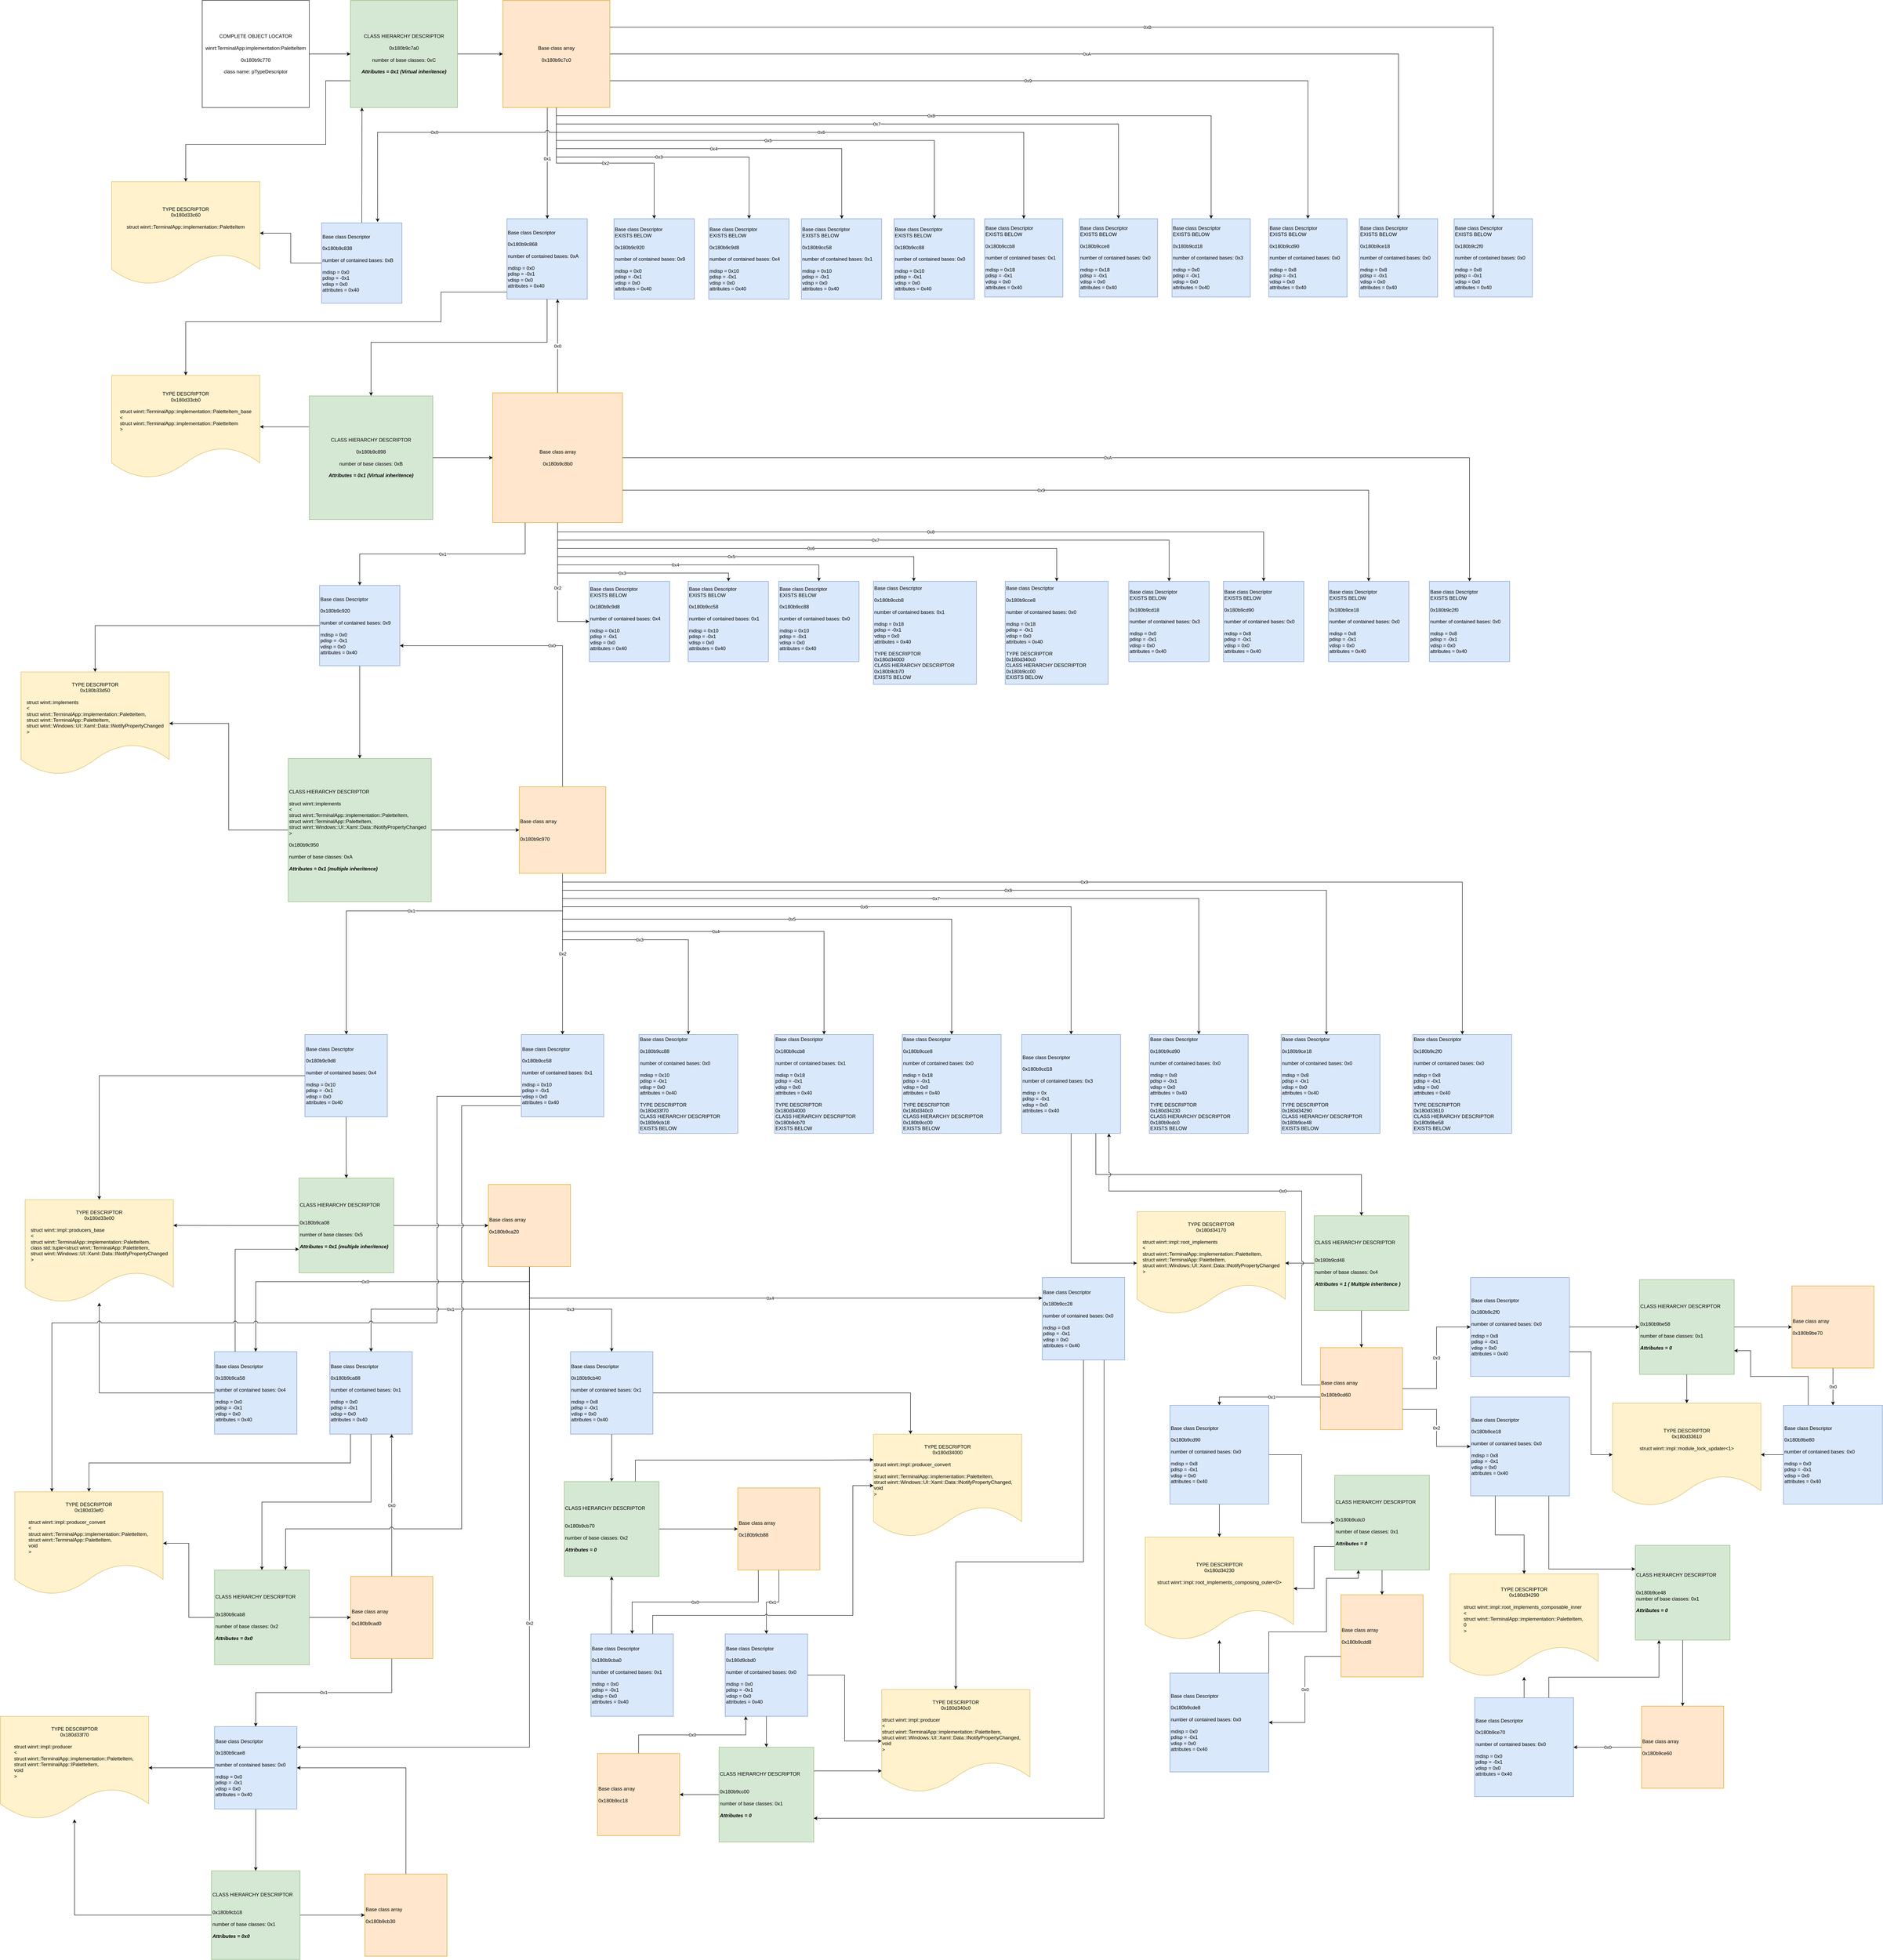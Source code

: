 <mxfile version="16.4.0" type="device"><diagram id="9Sg7Z5lVUS3qqEgxuRHW" name="Page-1"><mxGraphModel dx="2272" dy="857" grid="1" gridSize="10" guides="1" tooltips="1" connect="1" arrows="1" fold="1" page="1" pageScale="1" pageWidth="850" pageHeight="1100" math="0" shadow="0"><root><mxCell id="0"/><mxCell id="1" parent="0"/><mxCell id="jz8KQkTQns30jiU56JXn-3" value="" style="edgeStyle=orthogonalEdgeStyle;rounded=0;orthogonalLoop=1;jettySize=auto;html=1;" edge="1" parent="1" source="jz8KQkTQns30jiU56JXn-1" target="jz8KQkTQns30jiU56JXn-2"><mxGeometry relative="1" as="geometry"/></mxCell><mxCell id="jz8KQkTQns30jiU56JXn-1" value="COMPLETE OBJECT LOCATOR&lt;br&gt;&lt;br&gt;winrt:TerminalApp:implementation:PaletteItem&lt;br&gt;&lt;br&gt;0x180b9c770&lt;br&gt;&lt;br&gt;class name: pTypeDescriptor" style="whiteSpace=wrap;html=1;aspect=fixed;" vertex="1" parent="1"><mxGeometry x="30" y="120" width="260" height="260" as="geometry"/></mxCell><mxCell id="jz8KQkTQns30jiU56JXn-107" style="edgeStyle=orthogonalEdgeStyle;rounded=0;jumpStyle=arc;jumpSize=9;orthogonalLoop=1;jettySize=auto;html=1;exitX=1;exitY=0.5;exitDx=0;exitDy=0;" edge="1" parent="1" source="jz8KQkTQns30jiU56JXn-2" target="jz8KQkTQns30jiU56JXn-6"><mxGeometry relative="1" as="geometry"/></mxCell><mxCell id="jz8KQkTQns30jiU56JXn-195" style="edgeStyle=orthogonalEdgeStyle;rounded=0;jumpStyle=arc;jumpSize=9;orthogonalLoop=1;jettySize=auto;html=1;exitX=0;exitY=0.75;exitDx=0;exitDy=0;" edge="1" parent="1" source="jz8KQkTQns30jiU56JXn-2" target="jz8KQkTQns30jiU56JXn-193"><mxGeometry relative="1" as="geometry"><Array as="points"><mxPoint x="330" y="315"/><mxPoint x="330" y="470"/><mxPoint x="-10" y="470"/></Array></mxGeometry></mxCell><mxCell id="jz8KQkTQns30jiU56JXn-2" value="CLASS HIERARCHY DESCRIPTOR&lt;br&gt;&lt;br&gt;0x180b9c7a0&lt;br&gt;&lt;br&gt;number of base classes: 0xC&lt;br&gt;&lt;br&gt;&lt;b&gt;&lt;i&gt;Attributes = 0x1 (Virtual inheritence)&lt;/i&gt;&lt;/b&gt;" style="whiteSpace=wrap;html=1;aspect=fixed;fillColor=#d5e8d4;strokeColor=#82b366;" vertex="1" parent="1"><mxGeometry x="390" y="120" width="260" height="260" as="geometry"/></mxCell><mxCell id="jz8KQkTQns30jiU56JXn-14" value="0x1" style="edgeStyle=orthogonalEdgeStyle;rounded=0;orthogonalLoop=1;jettySize=auto;html=1;exitX=0.5;exitY=1;exitDx=0;exitDy=0;" edge="1" parent="1" source="jz8KQkTQns30jiU56JXn-6" target="jz8KQkTQns30jiU56JXn-200"><mxGeometry relative="1" as="geometry"><mxPoint x="890" y="580" as="targetPoint"/><Array as="points"><mxPoint x="868" y="380"/></Array></mxGeometry></mxCell><mxCell id="jz8KQkTQns30jiU56JXn-108" value="0x0" style="edgeStyle=orthogonalEdgeStyle;rounded=0;jumpStyle=arc;jumpSize=9;orthogonalLoop=1;jettySize=auto;html=1;exitX=0.5;exitY=1;exitDx=0;exitDy=0;entryX=0.697;entryY=-0.01;entryDx=0;entryDy=0;entryPerimeter=0;" edge="1" parent="1" source="jz8KQkTQns30jiU56JXn-6" target="jz8KQkTQns30jiU56JXn-191"><mxGeometry relative="1" as="geometry"><mxPoint x="455" y="640" as="targetPoint"/><Array as="points"><mxPoint x="890" y="440"/><mxPoint x="456" y="440"/></Array></mxGeometry></mxCell><mxCell id="jz8KQkTQns30jiU56JXn-202" value="0x2" style="edgeStyle=orthogonalEdgeStyle;rounded=0;jumpStyle=arc;jumpSize=9;orthogonalLoop=1;jettySize=auto;html=1;exitX=0.5;exitY=1;exitDx=0;exitDy=0;" edge="1" parent="1" source="jz8KQkTQns30jiU56JXn-6" target="jz8KQkTQns30jiU56JXn-201"><mxGeometry relative="1" as="geometry"/></mxCell><mxCell id="jz8KQkTQns30jiU56JXn-204" value="0x3" style="edgeStyle=orthogonalEdgeStyle;rounded=0;jumpStyle=arc;jumpSize=9;orthogonalLoop=1;jettySize=auto;html=1;exitX=0.5;exitY=1;exitDx=0;exitDy=0;" edge="1" parent="1" source="jz8KQkTQns30jiU56JXn-6" target="jz8KQkTQns30jiU56JXn-203"><mxGeometry relative="1" as="geometry"><Array as="points"><mxPoint x="890" y="500"/><mxPoint x="1358" y="500"/></Array></mxGeometry></mxCell><mxCell id="jz8KQkTQns30jiU56JXn-206" value="0x4" style="edgeStyle=orthogonalEdgeStyle;rounded=0;jumpStyle=arc;jumpSize=9;orthogonalLoop=1;jettySize=auto;html=1;exitX=0.5;exitY=1;exitDx=0;exitDy=0;" edge="1" parent="1" source="jz8KQkTQns30jiU56JXn-6" target="jz8KQkTQns30jiU56JXn-205"><mxGeometry relative="1" as="geometry"><Array as="points"><mxPoint x="890" y="480"/><mxPoint x="1583" y="480"/></Array></mxGeometry></mxCell><mxCell id="jz8KQkTQns30jiU56JXn-208" value="0x5" style="edgeStyle=orthogonalEdgeStyle;rounded=0;jumpStyle=arc;jumpSize=9;orthogonalLoop=1;jettySize=auto;html=1;exitX=0.5;exitY=1;exitDx=0;exitDy=0;" edge="1" parent="1" source="jz8KQkTQns30jiU56JXn-6" target="jz8KQkTQns30jiU56JXn-207"><mxGeometry relative="1" as="geometry"><Array as="points"><mxPoint x="890" y="460"/><mxPoint x="1808" y="460"/></Array></mxGeometry></mxCell><mxCell id="jz8KQkTQns30jiU56JXn-211" value="0x6" style="edgeStyle=orthogonalEdgeStyle;rounded=0;jumpStyle=arc;jumpSize=9;orthogonalLoop=1;jettySize=auto;html=1;exitX=0.5;exitY=1;exitDx=0;exitDy=0;" edge="1" parent="1" source="jz8KQkTQns30jiU56JXn-6" target="jz8KQkTQns30jiU56JXn-210"><mxGeometry relative="1" as="geometry"><Array as="points"><mxPoint x="890" y="440"/><mxPoint x="2025" y="440"/></Array></mxGeometry></mxCell><mxCell id="jz8KQkTQns30jiU56JXn-213" value="0x7" style="edgeStyle=orthogonalEdgeStyle;rounded=0;jumpStyle=arc;jumpSize=9;orthogonalLoop=1;jettySize=auto;html=1;exitX=0.5;exitY=1;exitDx=0;exitDy=0;entryX=0.5;entryY=0;entryDx=0;entryDy=0;" edge="1" parent="1" source="jz8KQkTQns30jiU56JXn-6" target="jz8KQkTQns30jiU56JXn-212"><mxGeometry relative="1" as="geometry"><Array as="points"><mxPoint x="890" y="420"/><mxPoint x="2255" y="420"/></Array></mxGeometry></mxCell><mxCell id="jz8KQkTQns30jiU56JXn-215" value="0x8" style="edgeStyle=orthogonalEdgeStyle;rounded=0;jumpStyle=arc;jumpSize=9;orthogonalLoop=1;jettySize=auto;html=1;exitX=0.5;exitY=1;exitDx=0;exitDy=0;" edge="1" parent="1" source="jz8KQkTQns30jiU56JXn-6" target="jz8KQkTQns30jiU56JXn-214"><mxGeometry relative="1" as="geometry"><Array as="points"><mxPoint x="890" y="400"/><mxPoint x="2480" y="400"/></Array></mxGeometry></mxCell><mxCell id="jz8KQkTQns30jiU56JXn-217" value="0x9" style="edgeStyle=orthogonalEdgeStyle;rounded=0;jumpStyle=arc;jumpSize=9;orthogonalLoop=1;jettySize=auto;html=1;exitX=1;exitY=0.75;exitDx=0;exitDy=0;" edge="1" parent="1" source="jz8KQkTQns30jiU56JXn-6" target="jz8KQkTQns30jiU56JXn-216"><mxGeometry relative="1" as="geometry"/></mxCell><mxCell id="jz8KQkTQns30jiU56JXn-219" value="0xA" style="edgeStyle=orthogonalEdgeStyle;rounded=0;jumpStyle=arc;jumpSize=9;orthogonalLoop=1;jettySize=auto;html=1;exitX=1;exitY=0.5;exitDx=0;exitDy=0;entryX=0.5;entryY=0;entryDx=0;entryDy=0;" edge="1" parent="1" source="jz8KQkTQns30jiU56JXn-6" target="jz8KQkTQns30jiU56JXn-218"><mxGeometry relative="1" as="geometry"/></mxCell><mxCell id="jz8KQkTQns30jiU56JXn-222" value="0xB" style="edgeStyle=orthogonalEdgeStyle;rounded=0;jumpStyle=arc;jumpSize=9;orthogonalLoop=1;jettySize=auto;html=1;exitX=1;exitY=0.25;exitDx=0;exitDy=0;" edge="1" parent="1" source="jz8KQkTQns30jiU56JXn-6" target="jz8KQkTQns30jiU56JXn-221"><mxGeometry relative="1" as="geometry"/></mxCell><mxCell id="jz8KQkTQns30jiU56JXn-6" value="Base class array&lt;br&gt;&lt;br&gt;0x180b9c7c0" style="whiteSpace=wrap;html=1;aspect=fixed;fillColor=#ffe6cc;strokeColor=#d79b00;" vertex="1" parent="1"><mxGeometry x="760" y="120" width="260" height="260" as="geometry"/></mxCell><mxCell id="jz8KQkTQns30jiU56JXn-19" style="edgeStyle=orthogonalEdgeStyle;rounded=0;orthogonalLoop=1;jettySize=auto;html=1;entryX=0.5;entryY=0;entryDx=0;entryDy=0;" edge="1" parent="1" source="jz8KQkTQns30jiU56JXn-200" target="jz8KQkTQns30jiU56JXn-18"><mxGeometry relative="1" as="geometry"><mxPoint x="890" y="910" as="sourcePoint"/><Array as="points"><mxPoint x="868" y="950"/><mxPoint x="440" y="950"/></Array></mxGeometry></mxCell><mxCell id="jz8KQkTQns30jiU56JXn-198" style="edgeStyle=orthogonalEdgeStyle;rounded=0;jumpStyle=arc;jumpSize=9;orthogonalLoop=1;jettySize=auto;html=1;" edge="1" parent="1" source="jz8KQkTQns30jiU56JXn-200" target="jz8KQkTQns30jiU56JXn-196"><mxGeometry relative="1" as="geometry"><mxPoint x="725" y="827.5" as="sourcePoint"/><Array as="points"><mxPoint x="610" y="828"/><mxPoint x="610" y="900"/><mxPoint x="-10" y="900"/></Array></mxGeometry></mxCell><mxCell id="jz8KQkTQns30jiU56JXn-21" style="edgeStyle=orthogonalEdgeStyle;rounded=0;orthogonalLoop=1;jettySize=auto;html=1;exitX=1;exitY=0.5;exitDx=0;exitDy=0;entryX=0;entryY=0.5;entryDx=0;entryDy=0;" edge="1" parent="1" source="jz8KQkTQns30jiU56JXn-18" target="jz8KQkTQns30jiU56JXn-20"><mxGeometry relative="1" as="geometry"/></mxCell><mxCell id="jz8KQkTQns30jiU56JXn-199" style="edgeStyle=orthogonalEdgeStyle;rounded=0;jumpStyle=arc;jumpSize=9;orthogonalLoop=1;jettySize=auto;html=1;exitX=0;exitY=0.25;exitDx=0;exitDy=0;" edge="1" parent="1" source="jz8KQkTQns30jiU56JXn-18" target="jz8KQkTQns30jiU56JXn-196"><mxGeometry relative="1" as="geometry"/></mxCell><mxCell id="jz8KQkTQns30jiU56JXn-18" value="CLASS HIERARCHY DESCRIPTOR&lt;br&gt;&lt;br&gt;0x180b9c898&lt;br&gt;&lt;br&gt;number of base classes: 0xB&lt;br&gt;&lt;br&gt;&lt;b&gt;&lt;i&gt;Attributes = 0x1 (Virtual inheritence)&lt;/i&gt;&lt;/b&gt;" style="whiteSpace=wrap;html=1;aspect=fixed;fillColor=#d5e8d4;strokeColor=#82b366;" vertex="1" parent="1"><mxGeometry x="290" y="1080" width="300" height="300" as="geometry"/></mxCell><mxCell id="jz8KQkTQns30jiU56JXn-24" value="0x0" style="edgeStyle=orthogonalEdgeStyle;rounded=0;orthogonalLoop=1;jettySize=auto;html=1;exitX=0.5;exitY=0;exitDx=0;exitDy=0;" edge="1" parent="1" source="jz8KQkTQns30jiU56JXn-20" target="jz8KQkTQns30jiU56JXn-200"><mxGeometry relative="1" as="geometry"><mxPoint x="972.5" y="910" as="targetPoint"/><Array as="points"><mxPoint x="893" y="900"/><mxPoint x="893" y="900"/></Array></mxGeometry></mxCell><mxCell id="jz8KQkTQns30jiU56JXn-26" value="0x1" style="edgeStyle=orthogonalEdgeStyle;rounded=0;orthogonalLoop=1;jettySize=auto;html=1;exitX=0.25;exitY=1;exitDx=0;exitDy=0;entryX=0.5;entryY=0;entryDx=0;entryDy=0;" edge="1" parent="1" source="jz8KQkTQns30jiU56JXn-20" target="jz8KQkTQns30jiU56JXn-25"><mxGeometry relative="1" as="geometry"/></mxCell><mxCell id="jz8KQkTQns30jiU56JXn-172" value="0x2" style="edgeStyle=orthogonalEdgeStyle;rounded=0;jumpStyle=arc;jumpSize=9;orthogonalLoop=1;jettySize=auto;html=1;exitX=0.5;exitY=1;exitDx=0;exitDy=0;entryX=0;entryY=0.5;entryDx=0;entryDy=0;" edge="1" parent="1" source="jz8KQkTQns30jiU56JXn-20" target="jz8KQkTQns30jiU56JXn-171"><mxGeometry relative="1" as="geometry"/></mxCell><mxCell id="jz8KQkTQns30jiU56JXn-174" value="0x3" style="edgeStyle=orthogonalEdgeStyle;rounded=0;jumpStyle=arc;jumpSize=9;orthogonalLoop=1;jettySize=auto;html=1;exitX=0.5;exitY=1;exitDx=0;exitDy=0;" edge="1" parent="1" source="jz8KQkTQns30jiU56JXn-20" target="jz8KQkTQns30jiU56JXn-173"><mxGeometry relative="1" as="geometry"><Array as="points"><mxPoint x="893" y="1510"/><mxPoint x="1308" y="1510"/></Array></mxGeometry></mxCell><mxCell id="jz8KQkTQns30jiU56JXn-176" value="0x4" style="edgeStyle=orthogonalEdgeStyle;rounded=0;jumpStyle=arc;jumpSize=9;orthogonalLoop=1;jettySize=auto;html=1;exitX=0.5;exitY=1;exitDx=0;exitDy=0;entryX=0.5;entryY=0;entryDx=0;entryDy=0;" edge="1" parent="1" source="jz8KQkTQns30jiU56JXn-20" target="jz8KQkTQns30jiU56JXn-175"><mxGeometry relative="1" as="geometry"><Array as="points"><mxPoint x="893" y="1490"/><mxPoint x="1528" y="1490"/></Array></mxGeometry></mxCell><mxCell id="jz8KQkTQns30jiU56JXn-178" value="0x5" style="edgeStyle=orthogonalEdgeStyle;rounded=0;jumpStyle=arc;jumpSize=9;orthogonalLoop=1;jettySize=auto;html=1;exitX=0.5;exitY=1;exitDx=0;exitDy=0;" edge="1" parent="1" source="jz8KQkTQns30jiU56JXn-20" target="jz8KQkTQns30jiU56JXn-177"><mxGeometry relative="1" as="geometry"><Array as="points"><mxPoint x="893" y="1470"/><mxPoint x="1758" y="1470"/></Array></mxGeometry></mxCell><mxCell id="jz8KQkTQns30jiU56JXn-180" value="0x6" style="edgeStyle=orthogonalEdgeStyle;rounded=0;jumpStyle=arc;jumpSize=9;orthogonalLoop=1;jettySize=auto;html=1;exitX=0.5;exitY=1;exitDx=0;exitDy=0;" edge="1" parent="1" source="jz8KQkTQns30jiU56JXn-20" target="jz8KQkTQns30jiU56JXn-179"><mxGeometry relative="1" as="geometry"><Array as="points"><mxPoint x="893" y="1450"/><mxPoint x="2105" y="1450"/></Array></mxGeometry></mxCell><mxCell id="jz8KQkTQns30jiU56JXn-182" value="0x7" style="edgeStyle=orthogonalEdgeStyle;rounded=0;jumpStyle=arc;jumpSize=9;orthogonalLoop=1;jettySize=auto;html=1;exitX=0.5;exitY=1;exitDx=0;exitDy=0;" edge="1" parent="1" source="jz8KQkTQns30jiU56JXn-20" target="jz8KQkTQns30jiU56JXn-181"><mxGeometry relative="1" as="geometry"><Array as="points"><mxPoint x="893" y="1430"/><mxPoint x="2378" y="1430"/></Array></mxGeometry></mxCell><mxCell id="jz8KQkTQns30jiU56JXn-184" value="0x8" style="edgeStyle=orthogonalEdgeStyle;rounded=0;jumpStyle=arc;jumpSize=9;orthogonalLoop=1;jettySize=auto;html=1;exitX=0.5;exitY=1;exitDx=0;exitDy=0;entryX=0.5;entryY=0;entryDx=0;entryDy=0;" edge="1" parent="1" source="jz8KQkTQns30jiU56JXn-20" target="jz8KQkTQns30jiU56JXn-183"><mxGeometry relative="1" as="geometry"><Array as="points"><mxPoint x="893" y="1410"/><mxPoint x="2608" y="1410"/></Array></mxGeometry></mxCell><mxCell id="jz8KQkTQns30jiU56JXn-187" value="0x9" style="edgeStyle=orthogonalEdgeStyle;rounded=0;jumpStyle=arc;jumpSize=9;orthogonalLoop=1;jettySize=auto;html=1;exitX=1;exitY=0.75;exitDx=0;exitDy=0;" edge="1" parent="1" source="jz8KQkTQns30jiU56JXn-20" target="jz8KQkTQns30jiU56JXn-185"><mxGeometry relative="1" as="geometry"/></mxCell><mxCell id="jz8KQkTQns30jiU56JXn-189" value="0xA" style="edgeStyle=orthogonalEdgeStyle;rounded=0;jumpStyle=arc;jumpSize=9;orthogonalLoop=1;jettySize=auto;html=1;exitX=1;exitY=0.5;exitDx=0;exitDy=0;" edge="1" parent="1" source="jz8KQkTQns30jiU56JXn-20" target="jz8KQkTQns30jiU56JXn-188"><mxGeometry relative="1" as="geometry"/></mxCell><mxCell id="jz8KQkTQns30jiU56JXn-20" value="Base class array&lt;br&gt;&lt;br&gt;0x180b9c8b0" style="whiteSpace=wrap;html=1;aspect=fixed;fillColor=#ffe6cc;strokeColor=#d79b00;" vertex="1" parent="1"><mxGeometry x="735.5" y="1072.5" width="315" height="315" as="geometry"/></mxCell><mxCell id="jz8KQkTQns30jiU56JXn-29" style="edgeStyle=orthogonalEdgeStyle;rounded=0;orthogonalLoop=1;jettySize=auto;html=1;exitX=0.5;exitY=1;exitDx=0;exitDy=0;entryX=0.5;entryY=0;entryDx=0;entryDy=0;" edge="1" parent="1" source="jz8KQkTQns30jiU56JXn-25" target="jz8KQkTQns30jiU56JXn-28"><mxGeometry relative="1" as="geometry"/></mxCell><mxCell id="jz8KQkTQns30jiU56JXn-48" style="edgeStyle=orthogonalEdgeStyle;rounded=0;orthogonalLoop=1;jettySize=auto;html=1;exitX=0;exitY=0.5;exitDx=0;exitDy=0;" edge="1" parent="1" source="jz8KQkTQns30jiU56JXn-25" target="jz8KQkTQns30jiU56JXn-47"><mxGeometry relative="1" as="geometry"/></mxCell><mxCell id="jz8KQkTQns30jiU56JXn-25" value="Base class Descriptor&lt;br&gt;&lt;br&gt;0x180b9c920&lt;br&gt;&lt;br&gt;number of contained bases: 0x9&lt;br&gt;&lt;br&gt;mdisp = 0x0&lt;br&gt;pdisp = -0x1&lt;br&gt;vdisp = 0x0&lt;br&gt;attributes = 0x40" style="whiteSpace=wrap;html=1;aspect=fixed;align=left;fillColor=#dae8fc;strokeColor=#6c8ebf;" vertex="1" parent="1"><mxGeometry x="315" y="1540" width="195" height="195" as="geometry"/></mxCell><mxCell id="jz8KQkTQns30jiU56JXn-31" style="edgeStyle=orthogonalEdgeStyle;rounded=0;orthogonalLoop=1;jettySize=auto;html=1;exitX=1;exitY=0.5;exitDx=0;exitDy=0;entryX=0;entryY=0.5;entryDx=0;entryDy=0;" edge="1" parent="1" source="jz8KQkTQns30jiU56JXn-28" target="jz8KQkTQns30jiU56JXn-30"><mxGeometry relative="1" as="geometry"/></mxCell><mxCell id="jz8KQkTQns30jiU56JXn-49" style="edgeStyle=orthogonalEdgeStyle;rounded=0;orthogonalLoop=1;jettySize=auto;html=1;exitX=0;exitY=0.5;exitDx=0;exitDy=0;" edge="1" parent="1" source="jz8KQkTQns30jiU56JXn-28" target="jz8KQkTQns30jiU56JXn-47"><mxGeometry relative="1" as="geometry"/></mxCell><mxCell id="jz8KQkTQns30jiU56JXn-28" value="CLASS HIERARCHY DESCRIPTOR&lt;br&gt;&lt;br&gt;&lt;span&gt;struct winrt::implements&lt;/span&gt;&lt;br&gt;&lt;span&gt;&amp;lt;&lt;/span&gt;&lt;br&gt;&lt;span&gt;struct winrt::TerminalApp::implementation::PaletteItem,&lt;/span&gt;&lt;br&gt;&lt;span&gt;struct winrt::TerminalApp::PaletteItem,&lt;/span&gt;&lt;br&gt;&lt;span&gt;struct winrt::Windows::UI::Xaml::Data::INotifyPropertyChanged&lt;/span&gt;&lt;br&gt;&lt;span&gt;&amp;gt;&lt;br&gt;&lt;/span&gt;&lt;br&gt;0x180b9c950&lt;br&gt;&lt;br&gt;number of base classes: 0xA&lt;br&gt;&lt;br&gt;&lt;b&gt;&lt;i&gt;Attributes = 0x1 (multiple inheritence)&lt;/i&gt;&lt;/b&gt;" style="whiteSpace=wrap;html=1;aspect=fixed;align=left;fillColor=#d5e8d4;strokeColor=#82b366;" vertex="1" parent="1"><mxGeometry x="238.75" y="1960" width="347.5" height="347.5" as="geometry"/></mxCell><mxCell id="jz8KQkTQns30jiU56JXn-32" value="0x0" style="edgeStyle=orthogonalEdgeStyle;rounded=0;orthogonalLoop=1;jettySize=auto;html=1;exitX=0.5;exitY=0;exitDx=0;exitDy=0;entryX=1;entryY=0.75;entryDx=0;entryDy=0;" edge="1" parent="1" source="jz8KQkTQns30jiU56JXn-30" target="jz8KQkTQns30jiU56JXn-25"><mxGeometry relative="1" as="geometry"/></mxCell><mxCell id="jz8KQkTQns30jiU56JXn-34" value="0x1" style="edgeStyle=orthogonalEdgeStyle;rounded=0;orthogonalLoop=1;jettySize=auto;html=1;exitX=0.5;exitY=1;exitDx=0;exitDy=0;" edge="1" parent="1" source="jz8KQkTQns30jiU56JXn-30" target="jz8KQkTQns30jiU56JXn-33"><mxGeometry relative="1" as="geometry"><Array as="points"><mxPoint x="905" y="2330"/><mxPoint x="380" y="2330"/></Array></mxGeometry></mxCell><mxCell id="jz8KQkTQns30jiU56JXn-101" value="0x2" style="edgeStyle=orthogonalEdgeStyle;rounded=0;jumpStyle=arc;jumpSize=9;orthogonalLoop=1;jettySize=auto;html=1;exitX=0.5;exitY=1;exitDx=0;exitDy=0;" edge="1" parent="1" source="jz8KQkTQns30jiU56JXn-30" target="jz8KQkTQns30jiU56JXn-100"><mxGeometry relative="1" as="geometry"/></mxCell><mxCell id="jz8KQkTQns30jiU56JXn-106" value="0x3" style="edgeStyle=orthogonalEdgeStyle;rounded=0;jumpStyle=arc;jumpSize=9;orthogonalLoop=1;jettySize=auto;html=1;exitX=0.5;exitY=1;exitDx=0;exitDy=0;entryX=0.5;entryY=0;entryDx=0;entryDy=0;" edge="1" parent="1" source="jz8KQkTQns30jiU56JXn-30" target="jz8KQkTQns30jiU56JXn-105"><mxGeometry relative="1" as="geometry"><Array as="points"><mxPoint x="905" y="2400"/><mxPoint x="1211" y="2400"/></Array></mxGeometry></mxCell><mxCell id="jz8KQkTQns30jiU56JXn-110" value="0x4" style="edgeStyle=orthogonalEdgeStyle;rounded=0;jumpStyle=arc;jumpSize=9;orthogonalLoop=1;jettySize=auto;html=1;exitX=0.5;exitY=1;exitDx=0;exitDy=0;" edge="1" parent="1" source="jz8KQkTQns30jiU56JXn-30" target="jz8KQkTQns30jiU56JXn-109"><mxGeometry relative="1" as="geometry"><Array as="points"><mxPoint x="905" y="2380"/><mxPoint x="1540" y="2380"/></Array></mxGeometry></mxCell><mxCell id="jz8KQkTQns30jiU56JXn-112" value="0x5" style="edgeStyle=orthogonalEdgeStyle;rounded=0;jumpStyle=arc;jumpSize=9;orthogonalLoop=1;jettySize=auto;html=1;exitX=0.5;exitY=1;exitDx=0;exitDy=0;" edge="1" parent="1" source="jz8KQkTQns30jiU56JXn-30" target="jz8KQkTQns30jiU56JXn-111"><mxGeometry relative="1" as="geometry"><Array as="points"><mxPoint x="905" y="2350"/><mxPoint x="1850" y="2350"/></Array></mxGeometry></mxCell><mxCell id="jz8KQkTQns30jiU56JXn-114" value="0x6" style="edgeStyle=orthogonalEdgeStyle;rounded=0;jumpStyle=arc;jumpSize=9;orthogonalLoop=1;jettySize=auto;html=1;exitX=0.5;exitY=1;exitDx=0;exitDy=0;" edge="1" parent="1" source="jz8KQkTQns30jiU56JXn-30" target="jz8KQkTQns30jiU56JXn-113"><mxGeometry relative="1" as="geometry"><Array as="points"><mxPoint x="905" y="2320"/><mxPoint x="2140" y="2320"/></Array></mxGeometry></mxCell><mxCell id="jz8KQkTQns30jiU56JXn-162" value="0x7" style="edgeStyle=orthogonalEdgeStyle;rounded=0;jumpStyle=arc;jumpSize=9;orthogonalLoop=1;jettySize=auto;html=1;exitX=0.5;exitY=1;exitDx=0;exitDy=0;entryX=0.5;entryY=0;entryDx=0;entryDy=0;" edge="1" parent="1" source="jz8KQkTQns30jiU56JXn-30" target="jz8KQkTQns30jiU56JXn-163"><mxGeometry relative="1" as="geometry"><mxPoint x="2450" y="2630" as="targetPoint"/><Array as="points"><mxPoint x="905" y="2300"/><mxPoint x="2450" y="2300"/></Array></mxGeometry></mxCell><mxCell id="jz8KQkTQns30jiU56JXn-165" value="0x8" style="edgeStyle=orthogonalEdgeStyle;rounded=0;jumpStyle=arc;jumpSize=9;orthogonalLoop=1;jettySize=auto;html=1;exitX=0.5;exitY=1;exitDx=0;exitDy=0;entryX=0.458;entryY=0.004;entryDx=0;entryDy=0;entryPerimeter=0;" edge="1" parent="1" source="jz8KQkTQns30jiU56JXn-30" target="jz8KQkTQns30jiU56JXn-167"><mxGeometry relative="1" as="geometry"><mxPoint x="2760" y="2630" as="targetPoint"/><Array as="points"><mxPoint x="905" y="2280"/><mxPoint x="2760" y="2280"/></Array></mxGeometry></mxCell><mxCell id="jz8KQkTQns30jiU56JXn-169" value="0x9" style="edgeStyle=orthogonalEdgeStyle;rounded=0;jumpStyle=arc;jumpSize=9;orthogonalLoop=1;jettySize=auto;html=1;exitX=0.5;exitY=1;exitDx=0;exitDy=0;" edge="1" parent="1" source="jz8KQkTQns30jiU56JXn-30" target="jz8KQkTQns30jiU56JXn-170"><mxGeometry relative="1" as="geometry"><mxPoint x="3080" y="2680" as="targetPoint"/><Array as="points"><mxPoint x="905" y="2260"/><mxPoint x="3090" y="2260"/></Array></mxGeometry></mxCell><mxCell id="jz8KQkTQns30jiU56JXn-30" value="Base class array&lt;br&gt;&lt;br&gt;&lt;br&gt;0x180b9c970" style="whiteSpace=wrap;html=1;aspect=fixed;align=left;fillColor=#ffe6cc;strokeColor=#d79b00;" vertex="1" parent="1"><mxGeometry x="800" y="2028.75" width="210" height="210" as="geometry"/></mxCell><mxCell id="jz8KQkTQns30jiU56JXn-36" style="edgeStyle=orthogonalEdgeStyle;rounded=0;orthogonalLoop=1;jettySize=auto;html=1;exitX=0.5;exitY=1;exitDx=0;exitDy=0;entryX=0.5;entryY=0;entryDx=0;entryDy=0;" edge="1" parent="1" source="jz8KQkTQns30jiU56JXn-33" target="jz8KQkTQns30jiU56JXn-35"><mxGeometry relative="1" as="geometry"/></mxCell><mxCell id="jz8KQkTQns30jiU56JXn-46" style="edgeStyle=orthogonalEdgeStyle;rounded=0;orthogonalLoop=1;jettySize=auto;html=1;exitX=0;exitY=0.5;exitDx=0;exitDy=0;" edge="1" parent="1" source="jz8KQkTQns30jiU56JXn-33" target="jz8KQkTQns30jiU56JXn-43"><mxGeometry relative="1" as="geometry"/></mxCell><mxCell id="jz8KQkTQns30jiU56JXn-33" value="Base class Descriptor&lt;br&gt;&lt;br&gt;0x180b9c9d8&lt;br&gt;&lt;br&gt;number of contained bases: 0x4&lt;br&gt;&lt;br&gt;mdisp = 0x10&lt;br&gt;pdisp = -0x1&lt;br&gt;vdisp = 0x0&lt;br&gt;attributes = 0x40" style="whiteSpace=wrap;html=1;aspect=fixed;align=left;fillColor=#dae8fc;strokeColor=#6c8ebf;" vertex="1" parent="1"><mxGeometry x="279.5" y="2630" width="200" height="200" as="geometry"/></mxCell><mxCell id="jz8KQkTQns30jiU56JXn-38" style="edgeStyle=orthogonalEdgeStyle;rounded=0;orthogonalLoop=1;jettySize=auto;html=1;exitX=1;exitY=0.5;exitDx=0;exitDy=0;entryX=0;entryY=0.5;entryDx=0;entryDy=0;" edge="1" parent="1" source="jz8KQkTQns30jiU56JXn-35" target="jz8KQkTQns30jiU56JXn-37"><mxGeometry relative="1" as="geometry"/></mxCell><mxCell id="jz8KQkTQns30jiU56JXn-44" style="edgeStyle=orthogonalEdgeStyle;rounded=0;orthogonalLoop=1;jettySize=auto;html=1;exitX=0;exitY=0.5;exitDx=0;exitDy=0;entryX=1;entryY=0.25;entryDx=0;entryDy=0;" edge="1" parent="1" source="jz8KQkTQns30jiU56JXn-35" target="jz8KQkTQns30jiU56JXn-43"><mxGeometry relative="1" as="geometry"/></mxCell><mxCell id="jz8KQkTQns30jiU56JXn-35" value="CLASS HIERARCHY DESCRIPTOR&lt;br&gt;&lt;span&gt;&lt;br&gt;&lt;/span&gt;&lt;br&gt;0x180b9ca08&lt;br&gt;&lt;br&gt;number of base classes: 0x5&lt;br&gt;&lt;br&gt;&lt;b&gt;&lt;i&gt;Attributes = 0x1 (multiple inheritence)&lt;/i&gt;&lt;/b&gt;" style="whiteSpace=wrap;html=1;aspect=fixed;align=left;fillColor=#d5e8d4;strokeColor=#82b366;" vertex="1" parent="1"><mxGeometry x="265" y="2978.75" width="230" height="230" as="geometry"/></mxCell><mxCell id="jz8KQkTQns30jiU56JXn-40" value="0x0" style="edgeStyle=orthogonalEdgeStyle;rounded=0;orthogonalLoop=1;jettySize=auto;html=1;exitX=0.5;exitY=1;exitDx=0;exitDy=0;entryX=0.5;entryY=0;entryDx=0;entryDy=0;" edge="1" parent="1" source="jz8KQkTQns30jiU56JXn-37" target="jz8KQkTQns30jiU56JXn-39"><mxGeometry relative="1" as="geometry"><Array as="points"><mxPoint x="825" y="3230"/><mxPoint x="160" y="3230"/></Array></mxGeometry></mxCell><mxCell id="jz8KQkTQns30jiU56JXn-52" value="0x1" style="edgeStyle=orthogonalEdgeStyle;rounded=0;orthogonalLoop=1;jettySize=auto;html=1;exitX=0.5;exitY=1;exitDx=0;exitDy=0;" edge="1" parent="1" source="jz8KQkTQns30jiU56JXn-37" target="jz8KQkTQns30jiU56JXn-51"><mxGeometry relative="1" as="geometry"/></mxCell><mxCell id="jz8KQkTQns30jiU56JXn-71" value="0x2" style="edgeStyle=orthogonalEdgeStyle;rounded=0;orthogonalLoop=1;jettySize=auto;html=1;exitX=0.5;exitY=1;exitDx=0;exitDy=0;entryX=1;entryY=0.25;entryDx=0;entryDy=0;" edge="1" parent="1" source="jz8KQkTQns30jiU56JXn-37" target="jz8KQkTQns30jiU56JXn-60"><mxGeometry relative="1" as="geometry"/></mxCell><mxCell id="jz8KQkTQns30jiU56JXn-73" value="0x3" style="edgeStyle=orthogonalEdgeStyle;rounded=0;orthogonalLoop=1;jettySize=auto;html=1;exitX=0.5;exitY=1;exitDx=0;exitDy=0;" edge="1" parent="1" source="jz8KQkTQns30jiU56JXn-37" target="jz8KQkTQns30jiU56JXn-72"><mxGeometry relative="1" as="geometry"/></mxCell><mxCell id="jz8KQkTQns30jiU56JXn-97" value="0x4" style="edgeStyle=orthogonalEdgeStyle;rounded=0;jumpStyle=arc;jumpSize=9;orthogonalLoop=1;jettySize=auto;html=1;exitX=0.5;exitY=1;exitDx=0;exitDy=0;entryX=0;entryY=0.25;entryDx=0;entryDy=0;" edge="1" parent="1" source="jz8KQkTQns30jiU56JXn-37" target="jz8KQkTQns30jiU56JXn-96"><mxGeometry relative="1" as="geometry"/></mxCell><mxCell id="jz8KQkTQns30jiU56JXn-37" value="Base class array&lt;br&gt;&lt;br&gt;0x180b9ca20" style="whiteSpace=wrap;html=1;aspect=fixed;align=left;fillColor=#ffe6cc;strokeColor=#d79b00;" vertex="1" parent="1"><mxGeometry x="725" y="2994.06" width="199.38" height="199.38" as="geometry"/></mxCell><mxCell id="jz8KQkTQns30jiU56JXn-45" style="edgeStyle=orthogonalEdgeStyle;rounded=0;orthogonalLoop=1;jettySize=auto;html=1;exitX=0;exitY=0.5;exitDx=0;exitDy=0;" edge="1" parent="1" source="jz8KQkTQns30jiU56JXn-39" target="jz8KQkTQns30jiU56JXn-43"><mxGeometry relative="1" as="geometry"/></mxCell><mxCell id="jz8KQkTQns30jiU56JXn-50" style="edgeStyle=orthogonalEdgeStyle;rounded=0;orthogonalLoop=1;jettySize=auto;html=1;exitX=0.25;exitY=0;exitDx=0;exitDy=0;entryX=0;entryY=0.75;entryDx=0;entryDy=0;" edge="1" parent="1" source="jz8KQkTQns30jiU56JXn-39" target="jz8KQkTQns30jiU56JXn-35"><mxGeometry relative="1" as="geometry"/></mxCell><mxCell id="jz8KQkTQns30jiU56JXn-39" value="Base class Descriptor&lt;br&gt;&lt;br&gt;0x180b9ca58&lt;br&gt;&lt;br&gt;number of contained bases: 0x4&lt;br&gt;&lt;br&gt;mdisp = 0x0&lt;br&gt;pdisp = -0x1&lt;br&gt;vdisp = 0x0&lt;br&gt;attributes = 0x40" style="whiteSpace=wrap;html=1;aspect=fixed;align=left;fillColor=#dae8fc;strokeColor=#6c8ebf;" vertex="1" parent="1"><mxGeometry x="60" y="3400" width="200" height="200" as="geometry"/></mxCell><mxCell id="jz8KQkTQns30jiU56JXn-43" value="&lt;span&gt;TYPE DESCRIPTOR&lt;/span&gt;&lt;br&gt;&lt;span&gt;0x180d33e00&lt;/span&gt;&lt;br&gt;&lt;br&gt;&lt;div style=&quot;text-align: left&quot;&gt;struct winrt::impl::producers_base&lt;/div&gt;&lt;span&gt;&lt;div style=&quot;text-align: left&quot;&gt;&amp;lt;&lt;/div&gt;&lt;/span&gt;&lt;span&gt;&lt;div style=&quot;text-align: left&quot;&gt;struct winrt::TerminalApp::implementation::PaletteItem,&lt;/div&gt;&lt;/span&gt;&lt;span&gt;&lt;div style=&quot;text-align: left&quot;&gt;class std::tuple&amp;lt;struct winrt::TerminalApp::PaletteItem,&lt;/div&gt;&lt;/span&gt;&lt;span&gt;&lt;div style=&quot;text-align: left&quot;&gt;struct winrt::Windows::UI::Xaml::Data::INotifyPropertyChanged&lt;/div&gt;&lt;/span&gt;&lt;div style=&quot;text-align: left&quot;&gt;&amp;gt;&lt;/div&gt;" style="shape=document;whiteSpace=wrap;html=1;boundedLbl=1;fillColor=#fff2cc;strokeColor=#d6b656;" vertex="1" parent="1"><mxGeometry x="-400" y="3031" width="360" height="250" as="geometry"/></mxCell><mxCell id="jz8KQkTQns30jiU56JXn-47" value="&lt;span&gt;TYPE DESCRIPTOR&lt;/span&gt;&lt;br&gt;&lt;span&gt;0x180b33d50&lt;/span&gt;&lt;br&gt;&lt;br&gt;&lt;div style=&quot;text-align: left&quot;&gt;struct winrt::implements&lt;br&gt;&amp;lt;&lt;br&gt;struct winrt::TerminalApp::implementation::PaletteItem,&lt;br&gt;struct winrt::TerminalApp::PaletteItem,&lt;br&gt;struct winrt::Windows::UI::Xaml::Data::INotifyPropertyChanged&lt;br&gt;&amp;gt;&lt;br&gt;&lt;/div&gt;" style="shape=document;whiteSpace=wrap;html=1;boundedLbl=1;fillColor=#fff2cc;strokeColor=#d6b656;" vertex="1" parent="1"><mxGeometry x="-410" y="1750" width="360" height="250" as="geometry"/></mxCell><mxCell id="jz8KQkTQns30jiU56JXn-54" style="edgeStyle=orthogonalEdgeStyle;rounded=0;orthogonalLoop=1;jettySize=auto;html=1;exitX=0.25;exitY=1;exitDx=0;exitDy=0;" edge="1" parent="1" source="jz8KQkTQns30jiU56JXn-51" target="jz8KQkTQns30jiU56JXn-53"><mxGeometry relative="1" as="geometry"/></mxCell><mxCell id="jz8KQkTQns30jiU56JXn-56" style="edgeStyle=orthogonalEdgeStyle;rounded=0;orthogonalLoop=1;jettySize=auto;html=1;exitX=0.5;exitY=1;exitDx=0;exitDy=0;" edge="1" parent="1" source="jz8KQkTQns30jiU56JXn-51" target="jz8KQkTQns30jiU56JXn-55"><mxGeometry relative="1" as="geometry"/></mxCell><mxCell id="jz8KQkTQns30jiU56JXn-51" value="Base class Descriptor&lt;br&gt;&lt;br&gt;0x180b9ca88&lt;br&gt;&lt;br&gt;number of contained bases: 0x1&lt;br&gt;&lt;br&gt;mdisp = 0x0&lt;br&gt;pdisp = -0x1&lt;br&gt;vdisp = 0x0&lt;br&gt;attributes = 0x40" style="whiteSpace=wrap;html=1;aspect=fixed;align=left;fillColor=#dae8fc;strokeColor=#6c8ebf;" vertex="1" parent="1"><mxGeometry x="340" y="3400" width="200" height="200" as="geometry"/></mxCell><mxCell id="jz8KQkTQns30jiU56JXn-53" value="&lt;span&gt;TYPE DESCRIPTOR&lt;/span&gt;&lt;br&gt;&lt;span&gt;0x180d33ef0&lt;/span&gt;&lt;br&gt;&lt;br&gt;&lt;div style=&quot;text-align: left&quot;&gt;struct winrt::impl::producer_convert&lt;/div&gt;&lt;div style=&quot;text-align: left&quot;&gt;&amp;lt;&lt;/div&gt;&lt;div style=&quot;text-align: left&quot;&gt;struct winrt::TerminalApp::implementation::PaletteItem,&amp;nbsp;&lt;/div&gt;&lt;div style=&quot;text-align: left&quot;&gt;struct winrt::TerminalApp::PaletteItem,&amp;nbsp;&lt;/div&gt;&lt;div style=&quot;text-align: left&quot;&gt;void&lt;/div&gt;&lt;div style=&quot;text-align: left&quot;&gt;&amp;gt;&lt;br&gt;&lt;/div&gt;" style="shape=document;whiteSpace=wrap;html=1;boundedLbl=1;fillColor=#fff2cc;strokeColor=#d6b656;" vertex="1" parent="1"><mxGeometry x="-425" y="3740" width="360" height="250" as="geometry"/></mxCell><mxCell id="jz8KQkTQns30jiU56JXn-57" style="edgeStyle=orthogonalEdgeStyle;rounded=0;orthogonalLoop=1;jettySize=auto;html=1;exitX=0;exitY=0.5;exitDx=0;exitDy=0;" edge="1" parent="1" source="jz8KQkTQns30jiU56JXn-55" target="jz8KQkTQns30jiU56JXn-53"><mxGeometry relative="1" as="geometry"/></mxCell><mxCell id="jz8KQkTQns30jiU56JXn-59" style="edgeStyle=orthogonalEdgeStyle;rounded=0;orthogonalLoop=1;jettySize=auto;html=1;exitX=1;exitY=0.5;exitDx=0;exitDy=0;" edge="1" parent="1" source="jz8KQkTQns30jiU56JXn-55" target="jz8KQkTQns30jiU56JXn-58"><mxGeometry relative="1" as="geometry"/></mxCell><mxCell id="jz8KQkTQns30jiU56JXn-55" value="CLASS HIERARCHY DESCRIPTOR&lt;br&gt;&lt;span&gt;&lt;br&gt;&lt;/span&gt;&lt;br&gt;0x180b9cab8&lt;br&gt;&lt;br&gt;number of base classes: 0x2&lt;br&gt;&lt;br&gt;&lt;b&gt;&lt;i&gt;Attributes = 0x0&lt;/i&gt;&lt;/b&gt;" style="whiteSpace=wrap;html=1;aspect=fixed;align=left;fillColor=#d5e8d4;strokeColor=#82b366;" vertex="1" parent="1"><mxGeometry x="60" y="3930" width="230" height="230" as="geometry"/></mxCell><mxCell id="jz8KQkTQns30jiU56JXn-61" value="0x0" style="edgeStyle=orthogonalEdgeStyle;rounded=0;orthogonalLoop=1;jettySize=auto;html=1;exitX=0.5;exitY=0;exitDx=0;exitDy=0;entryX=0.75;entryY=1;entryDx=0;entryDy=0;" edge="1" parent="1" source="jz8KQkTQns30jiU56JXn-58" target="jz8KQkTQns30jiU56JXn-51"><mxGeometry relative="1" as="geometry"/></mxCell><mxCell id="jz8KQkTQns30jiU56JXn-62" value="0x1" style="edgeStyle=orthogonalEdgeStyle;rounded=0;orthogonalLoop=1;jettySize=auto;html=1;exitX=0.5;exitY=1;exitDx=0;exitDy=0;" edge="1" parent="1" source="jz8KQkTQns30jiU56JXn-58" target="jz8KQkTQns30jiU56JXn-60"><mxGeometry relative="1" as="geometry"/></mxCell><mxCell id="jz8KQkTQns30jiU56JXn-58" value="Base class array&lt;br&gt;&lt;br&gt;0x180b9cad0" style="whiteSpace=wrap;html=1;aspect=fixed;align=left;fillColor=#ffe6cc;strokeColor=#d79b00;" vertex="1" parent="1"><mxGeometry x="390.62" y="3945.31" width="199.38" height="199.38" as="geometry"/></mxCell><mxCell id="jz8KQkTQns30jiU56JXn-64" style="edgeStyle=orthogonalEdgeStyle;rounded=0;orthogonalLoop=1;jettySize=auto;html=1;exitX=0;exitY=0.5;exitDx=0;exitDy=0;entryX=1;entryY=0.5;entryDx=0;entryDy=0;" edge="1" parent="1" source="jz8KQkTQns30jiU56JXn-60" target="jz8KQkTQns30jiU56JXn-63"><mxGeometry relative="1" as="geometry"/></mxCell><mxCell id="jz8KQkTQns30jiU56JXn-67" style="edgeStyle=orthogonalEdgeStyle;rounded=0;orthogonalLoop=1;jettySize=auto;html=1;exitX=0.5;exitY=1;exitDx=0;exitDy=0;" edge="1" parent="1" source="jz8KQkTQns30jiU56JXn-60" target="jz8KQkTQns30jiU56JXn-65"><mxGeometry relative="1" as="geometry"/></mxCell><mxCell id="jz8KQkTQns30jiU56JXn-60" value="Base class Descriptor&lt;br&gt;&lt;br&gt;0x180b9cae8&lt;br&gt;&lt;br&gt;number of contained bases: 0x0&lt;br&gt;&lt;br&gt;mdisp = 0x0&lt;br&gt;pdisp = -0x1&lt;br&gt;vdisp = 0x0&lt;br&gt;attributes = 0x40" style="whiteSpace=wrap;html=1;aspect=fixed;align=left;fillColor=#dae8fc;strokeColor=#6c8ebf;" vertex="1" parent="1"><mxGeometry x="60" y="4310" width="200" height="200" as="geometry"/></mxCell><mxCell id="jz8KQkTQns30jiU56JXn-63" value="&lt;span&gt;TYPE DESCRIPTOR&lt;/span&gt;&lt;br&gt;0x180d33f70&lt;br&gt;&lt;br&gt;&lt;div style=&quot;text-align: left&quot;&gt;struct winrt::impl::producer&lt;/div&gt;&lt;div style=&quot;text-align: left&quot;&gt;&amp;lt;&lt;/div&gt;&lt;div style=&quot;text-align: left&quot;&gt;struct winrt::TerminalApp::implementation::PaletteItem,&amp;nbsp;&lt;/div&gt;&lt;div style=&quot;text-align: left&quot;&gt;struct winrt::TerminalApp::IPaletteItem,&amp;nbsp;&lt;/div&gt;&lt;div style=&quot;text-align: left&quot;&gt;void&lt;/div&gt;&lt;div style=&quot;text-align: left&quot;&gt;&amp;gt;&lt;br&gt;&lt;/div&gt;" style="shape=document;whiteSpace=wrap;html=1;boundedLbl=1;fillColor=#fff2cc;strokeColor=#d6b656;" vertex="1" parent="1"><mxGeometry x="-460" y="4285" width="360" height="250" as="geometry"/></mxCell><mxCell id="jz8KQkTQns30jiU56JXn-66" style="edgeStyle=orthogonalEdgeStyle;rounded=0;orthogonalLoop=1;jettySize=auto;html=1;exitX=0;exitY=0.5;exitDx=0;exitDy=0;" edge="1" parent="1" source="jz8KQkTQns30jiU56JXn-65" target="jz8KQkTQns30jiU56JXn-63"><mxGeometry relative="1" as="geometry"/></mxCell><mxCell id="jz8KQkTQns30jiU56JXn-69" style="edgeStyle=orthogonalEdgeStyle;rounded=0;orthogonalLoop=1;jettySize=auto;html=1;exitX=1;exitY=0.5;exitDx=0;exitDy=0;" edge="1" parent="1" source="jz8KQkTQns30jiU56JXn-65" target="jz8KQkTQns30jiU56JXn-68"><mxGeometry relative="1" as="geometry"/></mxCell><mxCell id="jz8KQkTQns30jiU56JXn-65" value="CLASS HIERARCHY DESCRIPTOR&lt;br&gt;&lt;span&gt;&lt;br&gt;&lt;/span&gt;&lt;br&gt;0x180b9cb18&lt;br&gt;&lt;br&gt;number of base classes: 0x1&lt;br&gt;&lt;br&gt;&lt;b&gt;&lt;i&gt;Attributes = 0x0&lt;/i&gt;&lt;/b&gt;" style="whiteSpace=wrap;html=1;aspect=fixed;align=left;fillColor=#d5e8d4;strokeColor=#82b366;" vertex="1" parent="1"><mxGeometry x="52.5" y="4660" width="215" height="215" as="geometry"/></mxCell><mxCell id="jz8KQkTQns30jiU56JXn-70" style="edgeStyle=orthogonalEdgeStyle;rounded=0;orthogonalLoop=1;jettySize=auto;html=1;exitX=0.5;exitY=0;exitDx=0;exitDy=0;entryX=1;entryY=0.5;entryDx=0;entryDy=0;" edge="1" parent="1" source="jz8KQkTQns30jiU56JXn-68" target="jz8KQkTQns30jiU56JXn-60"><mxGeometry relative="1" as="geometry"/></mxCell><mxCell id="jz8KQkTQns30jiU56JXn-68" value="Base class array&lt;br&gt;&lt;br&gt;0x180b9cb30" style="whiteSpace=wrap;html=1;aspect=fixed;align=left;fillColor=#ffe6cc;strokeColor=#d79b00;" vertex="1" parent="1"><mxGeometry x="425" y="4667.81" width="199.38" height="199.38" as="geometry"/></mxCell><mxCell id="jz8KQkTQns30jiU56JXn-77" style="edgeStyle=orthogonalEdgeStyle;rounded=0;orthogonalLoop=1;jettySize=auto;html=1;exitX=0.5;exitY=1;exitDx=0;exitDy=0;" edge="1" parent="1" source="jz8KQkTQns30jiU56JXn-72" target="jz8KQkTQns30jiU56JXn-76"><mxGeometry relative="1" as="geometry"/></mxCell><mxCell id="jz8KQkTQns30jiU56JXn-82" style="edgeStyle=orthogonalEdgeStyle;rounded=0;orthogonalLoop=1;jettySize=auto;html=1;exitX=1;exitY=0.5;exitDx=0;exitDy=0;entryX=0.25;entryY=0;entryDx=0;entryDy=0;" edge="1" parent="1" source="jz8KQkTQns30jiU56JXn-72" target="jz8KQkTQns30jiU56JXn-74"><mxGeometry relative="1" as="geometry"/></mxCell><mxCell id="jz8KQkTQns30jiU56JXn-72" value="Base class Descriptor&lt;br&gt;&lt;br&gt;0x180b9cb40&lt;br&gt;&lt;br&gt;number of contained bases: 0x1&lt;br&gt;&lt;br&gt;mdisp = 0x8&lt;br&gt;pdisp = -0x1&lt;br&gt;vdisp = 0x0&lt;br&gt;attributes = 0x40" style="whiteSpace=wrap;html=1;aspect=fixed;align=left;fillColor=#dae8fc;strokeColor=#6c8ebf;" vertex="1" parent="1"><mxGeometry x="924.38" y="3400" width="200" height="200" as="geometry"/></mxCell><mxCell id="jz8KQkTQns30jiU56JXn-74" value="&lt;span&gt;TYPE DESCRIPTOR&lt;/span&gt;&lt;br&gt;&lt;span&gt;0x180d34000&lt;/span&gt;&lt;br&gt;&lt;br&gt;&lt;div style=&quot;text-align: left&quot;&gt;struct winrt::impl::producer_convert&lt;/div&gt;&lt;div style=&quot;text-align: left&quot;&gt;&amp;lt;&lt;/div&gt;&lt;div style=&quot;text-align: left&quot;&gt;struct winrt::TerminalApp::implementation::PaletteItem,&amp;nbsp;&lt;/div&gt;&lt;div style=&quot;text-align: left&quot;&gt;struct winrt::Windows::UI::Xaml::Data::INotifyPropertyChanged, void&lt;/div&gt;&lt;div style=&quot;text-align: left&quot;&gt;&amp;gt;&amp;nbsp;&lt;br&gt;&lt;/div&gt;" style="shape=document;whiteSpace=wrap;html=1;boundedLbl=1;fillColor=#fff2cc;strokeColor=#d6b656;" vertex="1" parent="1"><mxGeometry x="1660" y="3600" width="360" height="250" as="geometry"/></mxCell><mxCell id="jz8KQkTQns30jiU56JXn-78" style="edgeStyle=orthogonalEdgeStyle;rounded=0;orthogonalLoop=1;jettySize=auto;html=1;exitX=0.75;exitY=0;exitDx=0;exitDy=0;entryX=0;entryY=0.25;entryDx=0;entryDy=0;" edge="1" parent="1" source="jz8KQkTQns30jiU56JXn-76" target="jz8KQkTQns30jiU56JXn-74"><mxGeometry relative="1" as="geometry"><Array as="points"><mxPoint x="1082" y="3663"/><mxPoint x="1540" y="3663"/></Array></mxGeometry></mxCell><mxCell id="jz8KQkTQns30jiU56JXn-80" style="edgeStyle=orthogonalEdgeStyle;rounded=0;orthogonalLoop=1;jettySize=auto;html=1;exitX=1;exitY=0.5;exitDx=0;exitDy=0;" edge="1" parent="1" source="jz8KQkTQns30jiU56JXn-76" target="jz8KQkTQns30jiU56JXn-79"><mxGeometry relative="1" as="geometry"/></mxCell><mxCell id="jz8KQkTQns30jiU56JXn-76" value="CLASS HIERARCHY DESCRIPTOR&lt;br&gt;&lt;span&gt;&lt;br&gt;&lt;/span&gt;&lt;br&gt;0x180b9cb70&lt;br&gt;&lt;br&gt;number of base classes: 0x2&lt;br&gt;&lt;br&gt;&lt;b&gt;&lt;i&gt;Attributes = 0&lt;/i&gt;&lt;/b&gt;" style="whiteSpace=wrap;html=1;aspect=fixed;align=left;fillColor=#d5e8d4;strokeColor=#82b366;" vertex="1" parent="1"><mxGeometry x="909.38" y="3715.31" width="230" height="230" as="geometry"/></mxCell><mxCell id="jz8KQkTQns30jiU56JXn-83" value="0x0" style="edgeStyle=orthogonalEdgeStyle;rounded=0;orthogonalLoop=1;jettySize=auto;html=1;exitX=0.25;exitY=1;exitDx=0;exitDy=0;" edge="1" parent="1" source="jz8KQkTQns30jiU56JXn-79" target="jz8KQkTQns30jiU56JXn-81"><mxGeometry relative="1" as="geometry"/></mxCell><mxCell id="jz8KQkTQns30jiU56JXn-87" value="0x1" style="edgeStyle=orthogonalEdgeStyle;rounded=0;orthogonalLoop=1;jettySize=auto;html=1;exitX=0.5;exitY=1;exitDx=0;exitDy=0;jumpStyle=arc;entryX=0.5;entryY=0;entryDx=0;entryDy=0;jumpSize=9;" edge="1" parent="1" source="jz8KQkTQns30jiU56JXn-79" target="jz8KQkTQns30jiU56JXn-86"><mxGeometry relative="1" as="geometry"><mxPoint x="1450" y="3990" as="targetPoint"/></mxGeometry></mxCell><mxCell id="jz8KQkTQns30jiU56JXn-79" value="Base class array&lt;br&gt;&lt;br&gt;0x180b9cb88" style="whiteSpace=wrap;html=1;aspect=fixed;align=left;fillColor=#ffe6cc;strokeColor=#d79b00;" vertex="1" parent="1"><mxGeometry x="1330.62" y="3730.62" width="199.38" height="199.38" as="geometry"/></mxCell><mxCell id="jz8KQkTQns30jiU56JXn-84" style="edgeStyle=orthogonalEdgeStyle;rounded=0;orthogonalLoop=1;jettySize=auto;html=1;exitX=0.75;exitY=0;exitDx=0;exitDy=0;jumpStyle=arc;" edge="1" parent="1" source="jz8KQkTQns30jiU56JXn-81" target="jz8KQkTQns30jiU56JXn-74"><mxGeometry relative="1" as="geometry"><Array as="points"><mxPoint x="1124" y="4040"/><mxPoint x="1610" y="4040"/><mxPoint x="1610" y="3725"/></Array></mxGeometry></mxCell><mxCell id="jz8KQkTQns30jiU56JXn-85" style="edgeStyle=orthogonalEdgeStyle;rounded=0;orthogonalLoop=1;jettySize=auto;html=1;exitX=0.25;exitY=0;exitDx=0;exitDy=0;" edge="1" parent="1" source="jz8KQkTQns30jiU56JXn-81" target="jz8KQkTQns30jiU56JXn-76"><mxGeometry relative="1" as="geometry"/></mxCell><mxCell id="jz8KQkTQns30jiU56JXn-81" value="Base class Descriptor&lt;br&gt;&lt;br&gt;0x180b9cba0&lt;br&gt;&lt;br&gt;number of contained bases: 0x1&lt;br&gt;&lt;br&gt;mdisp = 0x0&lt;br&gt;pdisp = -0x1&lt;br&gt;vdisp = 0x0&lt;br&gt;attributes = 0x40" style="whiteSpace=wrap;html=1;aspect=fixed;align=left;fillColor=#dae8fc;strokeColor=#6c8ebf;" vertex="1" parent="1"><mxGeometry x="974" y="4085" width="200" height="200" as="geometry"/></mxCell><mxCell id="jz8KQkTQns30jiU56JXn-89" style="edgeStyle=orthogonalEdgeStyle;rounded=0;jumpStyle=arc;jumpSize=9;orthogonalLoop=1;jettySize=auto;html=1;exitX=1;exitY=0.5;exitDx=0;exitDy=0;" edge="1" parent="1" source="jz8KQkTQns30jiU56JXn-86" target="jz8KQkTQns30jiU56JXn-88"><mxGeometry relative="1" as="geometry"/></mxCell><mxCell id="jz8KQkTQns30jiU56JXn-93" style="edgeStyle=orthogonalEdgeStyle;rounded=0;jumpStyle=arc;jumpSize=9;orthogonalLoop=1;jettySize=auto;html=1;exitX=0.5;exitY=1;exitDx=0;exitDy=0;" edge="1" parent="1" source="jz8KQkTQns30jiU56JXn-86" target="jz8KQkTQns30jiU56JXn-90"><mxGeometry relative="1" as="geometry"/></mxCell><mxCell id="jz8KQkTQns30jiU56JXn-86" value="Base class Descriptor&lt;br&gt;&lt;br&gt;0x180d9cbd0&lt;br&gt;&lt;br&gt;number of contained bases: 0x0&lt;br&gt;&lt;br&gt;mdisp = 0x0&lt;br&gt;pdisp = -0x1&lt;br&gt;vdisp = 0x0&lt;br&gt;attributes = 0x40" style="whiteSpace=wrap;html=1;aspect=fixed;align=left;fillColor=#dae8fc;strokeColor=#6c8ebf;" vertex="1" parent="1"><mxGeometry x="1300" y="4085" width="200" height="200" as="geometry"/></mxCell><mxCell id="jz8KQkTQns30jiU56JXn-88" value="&lt;span&gt;TYPE DESCRIPTOR&lt;/span&gt;&lt;br&gt;0x180d340c0&lt;br&gt;&lt;br&gt;&lt;div style=&quot;text-align: left&quot;&gt;struct winrt::impl::producer&lt;/div&gt;&lt;div style=&quot;text-align: left&quot;&gt;&amp;lt;&lt;/div&gt;&lt;div style=&quot;text-align: left&quot;&gt;struct winrt::TerminalApp::implementation::PaletteItem,&amp;nbsp;&lt;/div&gt;&lt;div style=&quot;text-align: left&quot;&gt;struct winrt::Windows::UI::Xaml::Data::INotifyPropertyChanged, void&lt;/div&gt;&lt;div style=&quot;text-align: left&quot;&gt;&amp;gt;&lt;br&gt;&lt;/div&gt;" style="shape=document;whiteSpace=wrap;html=1;boundedLbl=1;fillColor=#fff2cc;strokeColor=#d6b656;" vertex="1" parent="1"><mxGeometry x="1680" y="4220" width="360" height="250" as="geometry"/></mxCell><mxCell id="jz8KQkTQns30jiU56JXn-91" style="edgeStyle=orthogonalEdgeStyle;rounded=0;jumpStyle=arc;jumpSize=9;orthogonalLoop=1;jettySize=auto;html=1;exitX=1;exitY=0.25;exitDx=0;exitDy=0;" edge="1" parent="1" source="jz8KQkTQns30jiU56JXn-90" target="jz8KQkTQns30jiU56JXn-88"><mxGeometry relative="1" as="geometry"><Array as="points"><mxPoint x="1570" y="4418"/><mxPoint x="1570" y="4418"/></Array></mxGeometry></mxCell><mxCell id="jz8KQkTQns30jiU56JXn-94" style="edgeStyle=orthogonalEdgeStyle;rounded=0;jumpStyle=arc;jumpSize=9;orthogonalLoop=1;jettySize=auto;html=1;exitX=0;exitY=0.5;exitDx=0;exitDy=0;" edge="1" parent="1" source="jz8KQkTQns30jiU56JXn-90" target="jz8KQkTQns30jiU56JXn-92"><mxGeometry relative="1" as="geometry"/></mxCell><mxCell id="jz8KQkTQns30jiU56JXn-90" value="CLASS HIERARCHY DESCRIPTOR&lt;br&gt;&lt;span&gt;&lt;br&gt;&lt;/span&gt;&lt;br&gt;0x180b9cc00&lt;br&gt;&lt;br&gt;number of base classes: 0x1&lt;br&gt;&lt;br&gt;&lt;b&gt;&lt;i&gt;Attributes = 0&lt;/i&gt;&lt;/b&gt;" style="whiteSpace=wrap;html=1;aspect=fixed;align=left;fillColor=#d5e8d4;strokeColor=#82b366;" vertex="1" parent="1"><mxGeometry x="1285" y="4360" width="230" height="230" as="geometry"/></mxCell><mxCell id="jz8KQkTQns30jiU56JXn-95" value="0x0" style="edgeStyle=orthogonalEdgeStyle;rounded=0;jumpStyle=arc;jumpSize=9;orthogonalLoop=1;jettySize=auto;html=1;exitX=0.5;exitY=0;exitDx=0;exitDy=0;entryX=0.25;entryY=1;entryDx=0;entryDy=0;" edge="1" parent="1" source="jz8KQkTQns30jiU56JXn-92" target="jz8KQkTQns30jiU56JXn-86"><mxGeometry relative="1" as="geometry"/></mxCell><mxCell id="jz8KQkTQns30jiU56JXn-92" value="Base class array&lt;br&gt;&lt;br&gt;0x180b9cc18" style="whiteSpace=wrap;html=1;aspect=fixed;align=left;fillColor=#ffe6cc;strokeColor=#d79b00;" vertex="1" parent="1"><mxGeometry x="990" y="4375.31" width="199.38" height="199.38" as="geometry"/></mxCell><mxCell id="jz8KQkTQns30jiU56JXn-98" style="edgeStyle=orthogonalEdgeStyle;rounded=0;jumpStyle=arc;jumpSize=9;orthogonalLoop=1;jettySize=auto;html=1;exitX=0.5;exitY=1;exitDx=0;exitDy=0;" edge="1" parent="1" source="jz8KQkTQns30jiU56JXn-96" target="jz8KQkTQns30jiU56JXn-88"><mxGeometry relative="1" as="geometry"><Array as="points"><mxPoint x="2170" y="3910"/><mxPoint x="1860" y="3910"/></Array></mxGeometry></mxCell><mxCell id="jz8KQkTQns30jiU56JXn-99" style="edgeStyle=orthogonalEdgeStyle;rounded=0;jumpStyle=arc;jumpSize=9;orthogonalLoop=1;jettySize=auto;html=1;exitX=0.75;exitY=1;exitDx=0;exitDy=0;entryX=1;entryY=0.75;entryDx=0;entryDy=0;" edge="1" parent="1" source="jz8KQkTQns30jiU56JXn-96" target="jz8KQkTQns30jiU56JXn-90"><mxGeometry relative="1" as="geometry"/></mxCell><mxCell id="jz8KQkTQns30jiU56JXn-96" value="Base class Descriptor&lt;br&gt;&lt;br&gt;0x180b9cc28&lt;br&gt;&lt;br&gt;number of contained bases: 0x0&lt;br&gt;&lt;br&gt;mdisp = 0x8&lt;br&gt;pdisp = -0x1&lt;br&gt;vdisp = 0x0&lt;br&gt;attributes = 0x40" style="whiteSpace=wrap;html=1;aspect=fixed;align=left;fillColor=#dae8fc;strokeColor=#6c8ebf;" vertex="1" parent="1"><mxGeometry x="2070" y="3220" width="200" height="200" as="geometry"/></mxCell><mxCell id="jz8KQkTQns30jiU56JXn-103" style="edgeStyle=orthogonalEdgeStyle;rounded=0;jumpStyle=arc;jumpSize=9;orthogonalLoop=1;jettySize=auto;html=1;exitX=0;exitY=0.75;exitDx=0;exitDy=0;entryX=0.25;entryY=0;entryDx=0;entryDy=0;" edge="1" parent="1" source="jz8KQkTQns30jiU56JXn-100" target="jz8KQkTQns30jiU56JXn-53"><mxGeometry relative="1" as="geometry"><Array as="points"><mxPoint x="600" y="2780"/><mxPoint x="600" y="3330"/><mxPoint x="-335" y="3330"/></Array></mxGeometry></mxCell><mxCell id="jz8KQkTQns30jiU56JXn-104" style="edgeStyle=orthogonalEdgeStyle;rounded=0;jumpStyle=arc;jumpSize=9;orthogonalLoop=1;jettySize=auto;html=1;exitX=-0.01;exitY=0.865;exitDx=0;exitDy=0;entryX=0.75;entryY=0;entryDx=0;entryDy=0;exitPerimeter=0;" edge="1" parent="1" source="jz8KQkTQns30jiU56JXn-100" target="jz8KQkTQns30jiU56JXn-55"><mxGeometry relative="1" as="geometry"><Array as="points"><mxPoint x="660" y="2803"/><mxPoint x="660" y="3830"/><mxPoint x="233" y="3830"/></Array></mxGeometry></mxCell><mxCell id="jz8KQkTQns30jiU56JXn-100" value="Base class Descriptor&lt;br&gt;&lt;br&gt;0x180b9cc58&lt;br&gt;&lt;br&gt;number of contained bases: 0x1&lt;br&gt;&lt;br&gt;mdisp = 0x10&lt;br&gt;pdisp = -0x1&lt;br&gt;vdisp = 0x0&lt;br&gt;attributes = 0x40" style="whiteSpace=wrap;html=1;aspect=fixed;align=left;fillColor=#dae8fc;strokeColor=#6c8ebf;" vertex="1" parent="1"><mxGeometry x="805" y="2630" width="200" height="200" as="geometry"/></mxCell><mxCell id="jz8KQkTQns30jiU56JXn-105" value="Base class Descriptor&lt;br&gt;&lt;br&gt;0x180b9cc88&lt;br&gt;&lt;br&gt;number of contained bases: 0x0&lt;br&gt;&lt;br&gt;mdisp = 0x10&lt;br&gt;pdisp = -0x1&lt;br&gt;vdisp = 0x0&lt;br&gt;attributes = 0x40&lt;br&gt;&lt;br&gt;&lt;span style=&quot;text-align: center&quot;&gt;TYPE DESCRIPTOR&lt;/span&gt;&lt;br style=&quot;text-align: center&quot;&gt;&lt;span style=&quot;text-align: center&quot;&gt;0x180d33f70 &lt;br&gt;&lt;/span&gt;CLASS HIERARCHY DESCRIPTOR&lt;br&gt;0x180b9cb18&lt;br&gt;&lt;span style=&quot;text-align: center&quot;&gt;EXISTS BELOW&lt;/span&gt;" style="whiteSpace=wrap;html=1;aspect=fixed;align=left;fillColor=#dae8fc;strokeColor=#6c8ebf;" vertex="1" parent="1"><mxGeometry x="1090.62" y="2630" width="240" height="240" as="geometry"/></mxCell><mxCell id="jz8KQkTQns30jiU56JXn-109" value="Base class Descriptor&lt;br&gt;&lt;br&gt;0x180b9ccb8&lt;br&gt;&lt;br&gt;number of contained bases: 0x1&lt;br&gt;&lt;br&gt;mdisp = 0x18&lt;br&gt;pdisp = -0x1&lt;br&gt;vdisp = 0x0&lt;br&gt;attributes = 0x40&lt;br&gt;&lt;br&gt;&lt;span style=&quot;text-align: center&quot;&gt;TYPE DESCRIPTOR&lt;/span&gt;&lt;br style=&quot;text-align: center&quot;&gt;&lt;span style=&quot;text-align: center&quot;&gt;0x180d34000&lt;/span&gt;&lt;br style=&quot;text-align: center&quot;&gt;CLASS HIERARCHY DESCRIPTOR&lt;br&gt;0x180b9cb70&lt;br&gt;&lt;span style=&quot;text-align: center&quot;&gt;EXISTS BELOW&lt;/span&gt;" style="whiteSpace=wrap;html=1;aspect=fixed;align=left;fillColor=#dae8fc;strokeColor=#6c8ebf;" vertex="1" parent="1"><mxGeometry x="1420" y="2630" width="240" height="240" as="geometry"/></mxCell><mxCell id="jz8KQkTQns30jiU56JXn-111" value="Base class Descriptor&lt;br&gt;&lt;br&gt;0x180b9cce8&lt;br&gt;&lt;br&gt;number of contained bases: 0x0&lt;br&gt;&lt;br&gt;mdisp = 0x18&lt;br&gt;pdisp = -0x1&lt;br&gt;vdisp = 0x0&lt;br&gt;attributes = 0x40&lt;br&gt;&lt;br&gt;&lt;span style=&quot;text-align: center&quot;&gt;TYPE DESCRIPTOR&lt;/span&gt;&lt;br style=&quot;text-align: center&quot;&gt;&lt;span style=&quot;text-align: center&quot;&gt;0x180d340c0&lt;/span&gt;&lt;br style=&quot;text-align: center&quot;&gt;CLASS HIERARCHY DESCRIPTOR&lt;br&gt;0x180b9cc00&lt;br&gt;&lt;span style=&quot;text-align: center&quot;&gt;EXISTS BELOW&lt;/span&gt;" style="whiteSpace=wrap;html=1;aspect=fixed;align=left;fillColor=#dae8fc;strokeColor=#6c8ebf;" vertex="1" parent="1"><mxGeometry x="1730" y="2630" width="240" height="240" as="geometry"/></mxCell><mxCell id="jz8KQkTQns30jiU56JXn-116" style="edgeStyle=orthogonalEdgeStyle;rounded=0;jumpStyle=arc;jumpSize=9;orthogonalLoop=1;jettySize=auto;html=1;exitX=0.5;exitY=1;exitDx=0;exitDy=0;entryX=0;entryY=0.5;entryDx=0;entryDy=0;" edge="1" parent="1" source="jz8KQkTQns30jiU56JXn-113" target="jz8KQkTQns30jiU56JXn-115"><mxGeometry relative="1" as="geometry"/></mxCell><mxCell id="jz8KQkTQns30jiU56JXn-118" style="edgeStyle=orthogonalEdgeStyle;rounded=0;jumpStyle=arc;jumpSize=9;orthogonalLoop=1;jettySize=auto;html=1;exitX=0.75;exitY=1;exitDx=0;exitDy=0;" edge="1" parent="1" source="jz8KQkTQns30jiU56JXn-113" target="jz8KQkTQns30jiU56JXn-117"><mxGeometry relative="1" as="geometry"/></mxCell><mxCell id="jz8KQkTQns30jiU56JXn-113" value="Base class Descriptor&lt;br&gt;&lt;br&gt;0x180b9cd18&lt;br&gt;&lt;br&gt;number of contained bases: 0x3&lt;br&gt;&lt;br&gt;mdisp = 0x&lt;br&gt;pdisp = -0x1&lt;br&gt;vdisp = 0x0&lt;br&gt;attributes = 0x40" style="whiteSpace=wrap;html=1;aspect=fixed;align=left;fillColor=#dae8fc;strokeColor=#6c8ebf;" vertex="1" parent="1"><mxGeometry x="2020" y="2630" width="240" height="240" as="geometry"/></mxCell><mxCell id="jz8KQkTQns30jiU56JXn-115" value="&lt;span&gt;TYPE DESCRIPTOR&lt;/span&gt;&lt;br&gt;&lt;span&gt;0x180d34170&lt;/span&gt;&lt;br&gt;&lt;br&gt;&lt;div style=&quot;text-align: left&quot;&gt;struct winrt::impl::root_implements&lt;/div&gt;&lt;div style=&quot;text-align: left&quot;&gt;&amp;lt;&lt;/div&gt;&lt;div style=&quot;text-align: left&quot;&gt;struct winrt::TerminalApp::implementation::PaletteItem,&amp;nbsp;&lt;/div&gt;&lt;div style=&quot;text-align: left&quot;&gt;struct winrt::TerminalApp::PaletteItem,&amp;nbsp;&lt;/div&gt;&lt;div style=&quot;text-align: left&quot;&gt;struct winrt::Windows::UI::Xaml::Data::INotifyPropertyChanged&lt;/div&gt;&lt;div style=&quot;text-align: left&quot;&gt;&amp;gt;&lt;br&gt;&lt;/div&gt;" style="shape=document;whiteSpace=wrap;html=1;boundedLbl=1;fillColor=#fff2cc;strokeColor=#d6b656;" vertex="1" parent="1"><mxGeometry x="2300" y="3060" width="360" height="250" as="geometry"/></mxCell><mxCell id="jz8KQkTQns30jiU56JXn-119" style="edgeStyle=orthogonalEdgeStyle;rounded=0;jumpStyle=arc;jumpSize=9;orthogonalLoop=1;jettySize=auto;html=1;exitX=0;exitY=0.5;exitDx=0;exitDy=0;" edge="1" parent="1" source="jz8KQkTQns30jiU56JXn-117" target="jz8KQkTQns30jiU56JXn-115"><mxGeometry relative="1" as="geometry"/></mxCell><mxCell id="jz8KQkTQns30jiU56JXn-121" style="edgeStyle=orthogonalEdgeStyle;rounded=0;jumpStyle=arc;jumpSize=9;orthogonalLoop=1;jettySize=auto;html=1;exitX=0.5;exitY=1;exitDx=0;exitDy=0;" edge="1" parent="1" source="jz8KQkTQns30jiU56JXn-117" target="jz8KQkTQns30jiU56JXn-120"><mxGeometry relative="1" as="geometry"/></mxCell><mxCell id="jz8KQkTQns30jiU56JXn-117" value="CLASS HIERARCHY DESCRIPTOR&lt;br&gt;&lt;span&gt;&lt;br&gt;&lt;/span&gt;&lt;br&gt;0x180b9cd48&lt;br&gt;&lt;br&gt;number of base classes: 0x4&lt;br&gt;&lt;br&gt;&lt;b&gt;&lt;i&gt;Attributes = 1 ( Multiple inheritence )&lt;/i&gt;&lt;/b&gt;" style="whiteSpace=wrap;html=1;aspect=fixed;align=left;fillColor=#d5e8d4;strokeColor=#82b366;" vertex="1" parent="1"><mxGeometry x="2730" y="3070" width="230" height="230" as="geometry"/></mxCell><mxCell id="jz8KQkTQns30jiU56JXn-122" value="0x0" style="edgeStyle=orthogonalEdgeStyle;rounded=0;jumpStyle=arc;jumpSize=9;orthogonalLoop=1;jettySize=auto;html=1;exitX=0.003;exitY=0.456;exitDx=0;exitDy=0;entryX=0.883;entryY=1;entryDx=0;entryDy=0;entryPerimeter=0;exitPerimeter=0;" edge="1" parent="1" source="jz8KQkTQns30jiU56JXn-120" target="jz8KQkTQns30jiU56JXn-113"><mxGeometry relative="1" as="geometry"><Array as="points"><mxPoint x="2700" y="3481"/><mxPoint x="2700" y="3010"/><mxPoint x="2232" y="3010"/></Array></mxGeometry></mxCell><mxCell id="jz8KQkTQns30jiU56JXn-124" value="0x1" style="edgeStyle=orthogonalEdgeStyle;rounded=0;jumpStyle=arc;jumpSize=9;orthogonalLoop=1;jettySize=auto;html=1;exitX=0;exitY=0.75;exitDx=0;exitDy=0;entryX=0.5;entryY=0;entryDx=0;entryDy=0;" edge="1" parent="1" source="jz8KQkTQns30jiU56JXn-120" target="jz8KQkTQns30jiU56JXn-123"><mxGeometry relative="1" as="geometry"><Array as="points"><mxPoint x="2745" y="3510"/><mxPoint x="2500" y="3510"/></Array></mxGeometry></mxCell><mxCell id="jz8KQkTQns30jiU56JXn-137" value="0x2" style="edgeStyle=orthogonalEdgeStyle;rounded=0;jumpStyle=arc;jumpSize=9;orthogonalLoop=1;jettySize=auto;html=1;exitX=1;exitY=0.75;exitDx=0;exitDy=0;" edge="1" parent="1" source="jz8KQkTQns30jiU56JXn-120" target="jz8KQkTQns30jiU56JXn-136"><mxGeometry relative="1" as="geometry"/></mxCell><mxCell id="jz8KQkTQns30jiU56JXn-149" value="0x3" style="edgeStyle=orthogonalEdgeStyle;rounded=0;jumpStyle=arc;jumpSize=9;orthogonalLoop=1;jettySize=auto;html=1;exitX=1;exitY=0.5;exitDx=0;exitDy=0;" edge="1" parent="1" source="jz8KQkTQns30jiU56JXn-120" target="jz8KQkTQns30jiU56JXn-148"><mxGeometry relative="1" as="geometry"/></mxCell><mxCell id="jz8KQkTQns30jiU56JXn-120" value="Base class array&lt;br&gt;&lt;br&gt;0x180b9cd60" style="whiteSpace=wrap;html=1;aspect=fixed;align=left;fillColor=#ffe6cc;strokeColor=#d79b00;" vertex="1" parent="1"><mxGeometry x="2745.31" y="3390" width="199.38" height="199.38" as="geometry"/></mxCell><mxCell id="jz8KQkTQns30jiU56JXn-126" style="edgeStyle=orthogonalEdgeStyle;rounded=0;jumpStyle=arc;jumpSize=9;orthogonalLoop=1;jettySize=auto;html=1;exitX=0.5;exitY=1;exitDx=0;exitDy=0;" edge="1" parent="1" source="jz8KQkTQns30jiU56JXn-123" target="jz8KQkTQns30jiU56JXn-125"><mxGeometry relative="1" as="geometry"/></mxCell><mxCell id="jz8KQkTQns30jiU56JXn-128" style="edgeStyle=orthogonalEdgeStyle;rounded=0;jumpStyle=arc;jumpSize=9;orthogonalLoop=1;jettySize=auto;html=1;exitX=1;exitY=0.5;exitDx=0;exitDy=0;" edge="1" parent="1" source="jz8KQkTQns30jiU56JXn-123" target="jz8KQkTQns30jiU56JXn-127"><mxGeometry relative="1" as="geometry"/></mxCell><mxCell id="jz8KQkTQns30jiU56JXn-123" value="Base class Descriptor&lt;br&gt;&lt;br&gt;0x180b9cd90&lt;br&gt;&lt;br&gt;number of contained bases: 0x0&lt;br&gt;&lt;br&gt;mdisp = 0x8&lt;br&gt;pdisp = -0x1&lt;br&gt;vdisp = 0x0&lt;br&gt;attributes = 0x40" style="whiteSpace=wrap;html=1;aspect=fixed;align=left;fillColor=#dae8fc;strokeColor=#6c8ebf;" vertex="1" parent="1"><mxGeometry x="2380" y="3530" width="240" height="240" as="geometry"/></mxCell><mxCell id="jz8KQkTQns30jiU56JXn-125" value="&lt;span&gt;TYPE DESCRIPTOR&lt;/span&gt;&lt;br&gt;&lt;span&gt;0x180d34230&lt;/span&gt;&lt;br&gt;&lt;br&gt;&lt;div style=&quot;text-align: left&quot;&gt;struct winrt::impl::root_implements_composing_outer&amp;lt;0&amp;gt;&lt;br&gt;&lt;/div&gt;" style="shape=document;whiteSpace=wrap;html=1;boundedLbl=1;fillColor=#fff2cc;strokeColor=#d6b656;" vertex="1" parent="1"><mxGeometry x="2320" y="3850" width="360" height="250" as="geometry"/></mxCell><mxCell id="jz8KQkTQns30jiU56JXn-129" style="edgeStyle=orthogonalEdgeStyle;rounded=0;jumpStyle=arc;jumpSize=9;orthogonalLoop=1;jettySize=auto;html=1;exitX=0;exitY=0.75;exitDx=0;exitDy=0;" edge="1" parent="1" source="jz8KQkTQns30jiU56JXn-127" target="jz8KQkTQns30jiU56JXn-125"><mxGeometry relative="1" as="geometry"/></mxCell><mxCell id="jz8KQkTQns30jiU56JXn-131" style="edgeStyle=orthogonalEdgeStyle;rounded=0;jumpStyle=arc;jumpSize=9;orthogonalLoop=1;jettySize=auto;html=1;exitX=0.5;exitY=1;exitDx=0;exitDy=0;entryX=0.5;entryY=0;entryDx=0;entryDy=0;" edge="1" parent="1" source="jz8KQkTQns30jiU56JXn-127" target="jz8KQkTQns30jiU56JXn-130"><mxGeometry relative="1" as="geometry"/></mxCell><mxCell id="jz8KQkTQns30jiU56JXn-127" value="CLASS HIERARCHY DESCRIPTOR&lt;br&gt;&lt;span&gt;&lt;br&gt;&lt;/span&gt;&lt;br&gt;0x180b9cdc0&lt;br&gt;&lt;br&gt;number of base classes: 0x1&lt;br&gt;&lt;br&gt;&lt;b&gt;&lt;i&gt;Attributes = 0&lt;/i&gt;&lt;/b&gt;" style="whiteSpace=wrap;html=1;aspect=fixed;align=left;fillColor=#d5e8d4;strokeColor=#82b366;" vertex="1" parent="1"><mxGeometry x="2780" y="3700" width="230" height="230" as="geometry"/></mxCell><mxCell id="jz8KQkTQns30jiU56JXn-133" value="0x0" style="edgeStyle=orthogonalEdgeStyle;rounded=0;jumpStyle=arc;jumpSize=9;orthogonalLoop=1;jettySize=auto;html=1;exitX=0;exitY=0.75;exitDx=0;exitDy=0;" edge="1" parent="1" source="jz8KQkTQns30jiU56JXn-130" target="jz8KQkTQns30jiU56JXn-132"><mxGeometry relative="1" as="geometry"/></mxCell><mxCell id="jz8KQkTQns30jiU56JXn-130" value="Base class array&lt;br&gt;&lt;br&gt;0x180b9cdd8" style="whiteSpace=wrap;html=1;aspect=fixed;align=left;fillColor=#ffe6cc;strokeColor=#d79b00;" vertex="1" parent="1"><mxGeometry x="2795.31" y="3990" width="199.38" height="199.38" as="geometry"/></mxCell><mxCell id="jz8KQkTQns30jiU56JXn-134" style="edgeStyle=orthogonalEdgeStyle;rounded=0;jumpStyle=arc;jumpSize=9;orthogonalLoop=1;jettySize=auto;html=1;exitX=0.5;exitY=0;exitDx=0;exitDy=0;" edge="1" parent="1" source="jz8KQkTQns30jiU56JXn-132" target="jz8KQkTQns30jiU56JXn-125"><mxGeometry relative="1" as="geometry"/></mxCell><mxCell id="jz8KQkTQns30jiU56JXn-135" style="edgeStyle=orthogonalEdgeStyle;rounded=0;jumpStyle=arc;jumpSize=9;orthogonalLoop=1;jettySize=auto;html=1;exitX=1;exitY=0.25;exitDx=0;exitDy=0;entryX=0.25;entryY=1;entryDx=0;entryDy=0;" edge="1" parent="1" source="jz8KQkTQns30jiU56JXn-132" target="jz8KQkTQns30jiU56JXn-127"><mxGeometry relative="1" as="geometry"><Array as="points"><mxPoint x="2620" y="4080"/><mxPoint x="2760" y="4080"/><mxPoint x="2760" y="3950"/><mxPoint x="2838" y="3950"/></Array></mxGeometry></mxCell><mxCell id="jz8KQkTQns30jiU56JXn-132" value="Base class Descriptor&lt;br&gt;&lt;br&gt;0x180b9cde8&lt;br&gt;&lt;br&gt;number of contained bases: 0x0&lt;br&gt;&lt;br&gt;mdisp = 0x0&lt;br&gt;pdisp = -0x1&lt;br&gt;vdisp = 0x0&lt;br&gt;attributes = 0x40" style="whiteSpace=wrap;html=1;aspect=fixed;align=left;fillColor=#dae8fc;strokeColor=#6c8ebf;" vertex="1" parent="1"><mxGeometry x="2380" y="4180" width="240" height="240" as="geometry"/></mxCell><mxCell id="jz8KQkTQns30jiU56JXn-139" style="edgeStyle=orthogonalEdgeStyle;rounded=0;jumpStyle=arc;jumpSize=9;orthogonalLoop=1;jettySize=auto;html=1;exitX=0.25;exitY=1;exitDx=0;exitDy=0;" edge="1" parent="1" source="jz8KQkTQns30jiU56JXn-136" target="jz8KQkTQns30jiU56JXn-138"><mxGeometry relative="1" as="geometry"/></mxCell><mxCell id="jz8KQkTQns30jiU56JXn-141" style="edgeStyle=orthogonalEdgeStyle;rounded=0;jumpStyle=arc;jumpSize=9;orthogonalLoop=1;jettySize=auto;html=1;exitX=0.5;exitY=1;exitDx=0;exitDy=0;entryX=0;entryY=0.25;entryDx=0;entryDy=0;" edge="1" parent="1" source="jz8KQkTQns30jiU56JXn-136" target="jz8KQkTQns30jiU56JXn-140"><mxGeometry relative="1" as="geometry"><Array as="points"><mxPoint x="3300" y="3750"/><mxPoint x="3300" y="3928"/></Array></mxGeometry></mxCell><mxCell id="jz8KQkTQns30jiU56JXn-136" value="Base class Descriptor&lt;br&gt;&lt;br&gt;0x180b9ce18&lt;br&gt;&lt;br&gt;number of contained bases: 0x0&lt;br&gt;&lt;br&gt;mdisp = 0x8&lt;br&gt;pdisp = -0x1&lt;br&gt;vdisp = 0x0&lt;br&gt;attributes = 0x40" style="whiteSpace=wrap;html=1;aspect=fixed;align=left;fillColor=#dae8fc;strokeColor=#6c8ebf;" vertex="1" parent="1"><mxGeometry x="3110" y="3510" width="240" height="240" as="geometry"/></mxCell><mxCell id="jz8KQkTQns30jiU56JXn-138" value="&lt;span&gt;TYPE DESCRIPTOR&lt;/span&gt;&lt;br&gt;0x180d34290&lt;br&gt;&lt;br&gt;&lt;div style=&quot;text-align: left&quot;&gt;struct winrt::impl::root_implements_composable_inner&lt;/div&gt;&lt;div style=&quot;text-align: left&quot;&gt;&amp;lt;&lt;/div&gt;&lt;div style=&quot;text-align: left&quot;&gt;struct winrt::TerminalApp::implementation::PaletteItem,&amp;nbsp;&lt;/div&gt;&lt;div style=&quot;text-align: left&quot;&gt;0&lt;/div&gt;&lt;div style=&quot;text-align: left&quot;&gt;&amp;gt;&lt;br&gt;&lt;/div&gt;" style="shape=document;whiteSpace=wrap;html=1;boundedLbl=1;fillColor=#fff2cc;strokeColor=#d6b656;" vertex="1" parent="1"><mxGeometry x="3060" y="3939.38" width="360" height="250" as="geometry"/></mxCell><mxCell id="jz8KQkTQns30jiU56JXn-145" style="edgeStyle=orthogonalEdgeStyle;rounded=0;jumpStyle=arc;jumpSize=9;orthogonalLoop=1;jettySize=auto;html=1;exitX=0.5;exitY=1;exitDx=0;exitDy=0;" edge="1" parent="1" source="jz8KQkTQns30jiU56JXn-140" target="jz8KQkTQns30jiU56JXn-144"><mxGeometry relative="1" as="geometry"/></mxCell><mxCell id="jz8KQkTQns30jiU56JXn-140" value="CLASS HIERARCHY DESCRIPTOR&lt;br&gt;&lt;span&gt;&lt;br&gt;&lt;/span&gt;&lt;br&gt;0x180b9ce48&lt;br&gt;number of base classes: 0x1&lt;br&gt;&lt;br&gt;&lt;b&gt;&lt;i&gt;Attributes = 0&lt;/i&gt;&lt;/b&gt;" style="whiteSpace=wrap;html=1;aspect=fixed;align=left;fillColor=#d5e8d4;strokeColor=#82b366;" vertex="1" parent="1"><mxGeometry x="3510" y="3870" width="230" height="230" as="geometry"/></mxCell><mxCell id="jz8KQkTQns30jiU56JXn-143" style="edgeStyle=orthogonalEdgeStyle;rounded=0;jumpStyle=arc;jumpSize=9;orthogonalLoop=1;jettySize=auto;html=1;exitX=0.5;exitY=0;exitDx=0;exitDy=0;" edge="1" parent="1" source="jz8KQkTQns30jiU56JXn-142" target="jz8KQkTQns30jiU56JXn-138"><mxGeometry relative="1" as="geometry"/></mxCell><mxCell id="jz8KQkTQns30jiU56JXn-147" style="edgeStyle=orthogonalEdgeStyle;rounded=0;jumpStyle=arc;jumpSize=9;orthogonalLoop=1;jettySize=auto;html=1;exitX=0.75;exitY=0;exitDx=0;exitDy=0;entryX=0.25;entryY=1;entryDx=0;entryDy=0;" edge="1" parent="1" source="jz8KQkTQns30jiU56JXn-142" target="jz8KQkTQns30jiU56JXn-140"><mxGeometry relative="1" as="geometry"><Array as="points"><mxPoint x="3300" y="4190"/><mxPoint x="3568" y="4190"/></Array></mxGeometry></mxCell><mxCell id="jz8KQkTQns30jiU56JXn-142" value="Base class Descriptor&lt;br&gt;&lt;br&gt;0x180b9ce70&lt;br&gt;&lt;br&gt;number of contained bases: 0x0&lt;br&gt;&lt;br&gt;mdisp = 0x0&lt;br&gt;pdisp = -0x1&lt;br&gt;vdisp = 0x0&lt;br&gt;attributes = 0x40" style="whiteSpace=wrap;html=1;aspect=fixed;align=left;fillColor=#dae8fc;strokeColor=#6c8ebf;" vertex="1" parent="1"><mxGeometry x="3120" y="4240" width="240" height="240" as="geometry"/></mxCell><mxCell id="jz8KQkTQns30jiU56JXn-146" value="0x0" style="edgeStyle=orthogonalEdgeStyle;rounded=0;jumpStyle=arc;jumpSize=9;orthogonalLoop=1;jettySize=auto;html=1;exitX=0;exitY=0.5;exitDx=0;exitDy=0;" edge="1" parent="1" source="jz8KQkTQns30jiU56JXn-144" target="jz8KQkTQns30jiU56JXn-142"><mxGeometry relative="1" as="geometry"/></mxCell><mxCell id="jz8KQkTQns30jiU56JXn-144" value="Base class array&lt;br&gt;&lt;br&gt;0x180b9ce60" style="whiteSpace=wrap;html=1;aspect=fixed;align=left;fillColor=#ffe6cc;strokeColor=#d79b00;" vertex="1" parent="1"><mxGeometry x="3525.31" y="4260.31" width="199.38" height="199.38" as="geometry"/></mxCell><mxCell id="jz8KQkTQns30jiU56JXn-151" style="edgeStyle=orthogonalEdgeStyle;rounded=0;jumpStyle=arc;jumpSize=9;orthogonalLoop=1;jettySize=auto;html=1;exitX=1;exitY=0.75;exitDx=0;exitDy=0;entryX=0;entryY=0.5;entryDx=0;entryDy=0;" edge="1" parent="1" source="jz8KQkTQns30jiU56JXn-148" target="jz8KQkTQns30jiU56JXn-150"><mxGeometry relative="1" as="geometry"/></mxCell><mxCell id="jz8KQkTQns30jiU56JXn-153" style="edgeStyle=orthogonalEdgeStyle;rounded=0;jumpStyle=arc;jumpSize=9;orthogonalLoop=1;jettySize=auto;html=1;exitX=1;exitY=0.5;exitDx=0;exitDy=0;" edge="1" parent="1" source="jz8KQkTQns30jiU56JXn-148" target="jz8KQkTQns30jiU56JXn-152"><mxGeometry relative="1" as="geometry"/></mxCell><mxCell id="jz8KQkTQns30jiU56JXn-148" value="Base class Descriptor&lt;br&gt;&lt;br&gt;0x180b9c2f0&lt;br&gt;&lt;br&gt;number of contained bases: 0x0&lt;br&gt;&lt;br&gt;mdisp = 0x8&lt;br&gt;pdisp = -0x1&lt;br&gt;vdisp = 0x0&lt;br&gt;attributes = 0x40" style="whiteSpace=wrap;html=1;aspect=fixed;align=left;fillColor=#dae8fc;strokeColor=#6c8ebf;" vertex="1" parent="1"><mxGeometry x="3110" y="3220" width="240" height="240" as="geometry"/></mxCell><mxCell id="jz8KQkTQns30jiU56JXn-150" value="&lt;span&gt;TYPE DESCRIPTOR&lt;/span&gt;&lt;br&gt;0x180d33610&lt;br&gt;&lt;br&gt;&lt;div style=&quot;text-align: left&quot;&gt;struct winrt::impl::module_lock_updater&amp;lt;1&amp;gt;&lt;br&gt;&lt;/div&gt;" style="shape=document;whiteSpace=wrap;html=1;boundedLbl=1;fillColor=#fff2cc;strokeColor=#d6b656;" vertex="1" parent="1"><mxGeometry x="3455" y="3525" width="360" height="250" as="geometry"/></mxCell><mxCell id="jz8KQkTQns30jiU56JXn-155" style="edgeStyle=orthogonalEdgeStyle;rounded=0;jumpStyle=arc;jumpSize=9;orthogonalLoop=1;jettySize=auto;html=1;exitX=0.5;exitY=1;exitDx=0;exitDy=0;" edge="1" parent="1" source="jz8KQkTQns30jiU56JXn-152" target="jz8KQkTQns30jiU56JXn-150"><mxGeometry relative="1" as="geometry"/></mxCell><mxCell id="jz8KQkTQns30jiU56JXn-158" style="edgeStyle=orthogonalEdgeStyle;rounded=0;jumpStyle=arc;jumpSize=9;orthogonalLoop=1;jettySize=auto;html=1;exitX=1;exitY=0.5;exitDx=0;exitDy=0;" edge="1" parent="1" source="jz8KQkTQns30jiU56JXn-152" target="jz8KQkTQns30jiU56JXn-154"><mxGeometry relative="1" as="geometry"/></mxCell><mxCell id="jz8KQkTQns30jiU56JXn-152" value="CLASS HIERARCHY DESCRIPTOR&lt;br&gt;&lt;span&gt;&lt;br&gt;&lt;/span&gt;&lt;br&gt;0x180b9be58&lt;br&gt;&lt;br&gt;number of base classes: 0x1&lt;br&gt;&lt;br&gt;&lt;b&gt;&lt;i&gt;Attributes = 0&lt;/i&gt;&lt;/b&gt;" style="whiteSpace=wrap;html=1;aspect=fixed;align=left;fillColor=#d5e8d4;strokeColor=#82b366;" vertex="1" parent="1"><mxGeometry x="3520" y="3225" width="230" height="230" as="geometry"/></mxCell><mxCell id="jz8KQkTQns30jiU56JXn-157" value="0x0" style="edgeStyle=orthogonalEdgeStyle;rounded=0;jumpStyle=arc;jumpSize=9;orthogonalLoop=1;jettySize=auto;html=1;exitX=0.5;exitY=1;exitDx=0;exitDy=0;" edge="1" parent="1" source="jz8KQkTQns30jiU56JXn-154" target="jz8KQkTQns30jiU56JXn-156"><mxGeometry relative="1" as="geometry"/></mxCell><mxCell id="jz8KQkTQns30jiU56JXn-154" value="Base class array&lt;br&gt;&lt;br&gt;0x180b9be70" style="whiteSpace=wrap;html=1;aspect=fixed;align=left;fillColor=#ffe6cc;strokeColor=#d79b00;" vertex="1" parent="1"><mxGeometry x="3890.31" y="3240.31" width="199.38" height="199.38" as="geometry"/></mxCell><mxCell id="jz8KQkTQns30jiU56JXn-159" style="edgeStyle=orthogonalEdgeStyle;rounded=0;jumpStyle=arc;jumpSize=9;orthogonalLoop=1;jettySize=auto;html=1;exitX=0.25;exitY=0;exitDx=0;exitDy=0;entryX=1;entryY=0.75;entryDx=0;entryDy=0;" edge="1" parent="1" source="jz8KQkTQns30jiU56JXn-156" target="jz8KQkTQns30jiU56JXn-152"><mxGeometry relative="1" as="geometry"><Array as="points"><mxPoint x="3930" y="3460"/><mxPoint x="3790" y="3460"/><mxPoint x="3790" y="3398"/></Array></mxGeometry></mxCell><mxCell id="jz8KQkTQns30jiU56JXn-160" style="edgeStyle=orthogonalEdgeStyle;rounded=0;jumpStyle=arc;jumpSize=9;orthogonalLoop=1;jettySize=auto;html=1;exitX=0;exitY=0.5;exitDx=0;exitDy=0;" edge="1" parent="1" source="jz8KQkTQns30jiU56JXn-156" target="jz8KQkTQns30jiU56JXn-150"><mxGeometry relative="1" as="geometry"/></mxCell><mxCell id="jz8KQkTQns30jiU56JXn-156" value="Base class Descriptor&lt;br&gt;&lt;br&gt;0x180b9be80&lt;br&gt;&lt;br&gt;number of contained bases: 0x0&lt;br&gt;&lt;br&gt;mdisp = 0x0&lt;br&gt;pdisp = -0x1&lt;br&gt;vdisp = 0x0&lt;br&gt;attributes = 0x40" style="whiteSpace=wrap;html=1;aspect=fixed;align=left;fillColor=#dae8fc;strokeColor=#6c8ebf;" vertex="1" parent="1"><mxGeometry x="3870" y="3530" width="240" height="240" as="geometry"/></mxCell><mxCell id="jz8KQkTQns30jiU56JXn-163" value="Base class Descriptor&lt;br&gt;&lt;br&gt;0x180b9cd90&lt;br&gt;&lt;br&gt;number of contained bases: 0x0&lt;br&gt;&lt;br&gt;mdisp = 0x8&lt;br&gt;pdisp = -0x1&lt;br&gt;vdisp = 0x0&lt;br&gt;attributes = 0x40&lt;br&gt;&lt;br&gt;&lt;span style=&quot;text-align: center&quot;&gt;TYPE DESCRIPTOR&lt;/span&gt;&lt;br style=&quot;text-align: center&quot;&gt;&lt;span style=&quot;text-align: center&quot;&gt;0x180d34230&lt;br&gt;&lt;/span&gt;CLASS HIERARCHY DESCRIPTOR&lt;br&gt;0x180b9cdc0&lt;br&gt;&lt;span style=&quot;text-align: center&quot;&gt;EXISTS BELOW&lt;br&gt;&lt;/span&gt;" style="whiteSpace=wrap;html=1;aspect=fixed;align=left;fillColor=#dae8fc;strokeColor=#6c8ebf;" vertex="1" parent="1"><mxGeometry x="2330" y="2630" width="240" height="240" as="geometry"/></mxCell><mxCell id="jz8KQkTQns30jiU56JXn-167" value="Base class Descriptor&lt;br&gt;&lt;br&gt;0x180b9ce18&lt;br&gt;&lt;br&gt;number of contained bases: 0x0&lt;br&gt;&lt;br&gt;mdisp = 0x8&lt;br&gt;pdisp = -0x1&lt;br&gt;vdisp = 0x0&lt;br&gt;attributes = 0x40&lt;br&gt;&lt;br&gt;&lt;span style=&quot;text-align: center&quot;&gt;TYPE DESCRIPTOR&lt;/span&gt;&lt;br style=&quot;text-align: center&quot;&gt;&lt;span style=&quot;text-align: center&quot;&gt;0x180d34290&lt;br&gt;&lt;/span&gt;CLASS HIERARCHY DESCRIPTOR&lt;br&gt;0x180b9ce48&lt;br&gt;&lt;span style=&quot;text-align: center&quot;&gt;EXISTS BELOW&lt;br&gt;&lt;/span&gt;" style="whiteSpace=wrap;html=1;aspect=fixed;align=left;fillColor=#dae8fc;strokeColor=#6c8ebf;" vertex="1" parent="1"><mxGeometry x="2650" y="2630" width="240" height="240" as="geometry"/></mxCell><mxCell id="jz8KQkTQns30jiU56JXn-170" value="Base class Descriptor&lt;br&gt;&lt;br&gt;0x180b9c2f0&lt;br&gt;&lt;br&gt;number of contained bases: 0x0&lt;br&gt;&lt;br&gt;mdisp = 0x8&lt;br&gt;pdisp = -0x1&lt;br&gt;vdisp = 0x0&lt;br&gt;attributes = 0x40&lt;br&gt;&lt;br&gt;&lt;span style=&quot;text-align: center&quot;&gt;TYPE DESCRIPTOR&lt;/span&gt;&lt;br style=&quot;text-align: center&quot;&gt;&lt;span style=&quot;text-align: center&quot;&gt;0x180d33610&lt;br&gt;&lt;/span&gt;CLASS HIERARCHY DESCRIPTOR&lt;br&gt;0x180b9be58&lt;br&gt;&lt;span style=&quot;text-align: center&quot;&gt;EXISTS BELOW&lt;br&gt;&lt;/span&gt;" style="whiteSpace=wrap;html=1;aspect=fixed;align=left;fillColor=#dae8fc;strokeColor=#6c8ebf;" vertex="1" parent="1"><mxGeometry x="2970" y="2630" width="240" height="240" as="geometry"/></mxCell><mxCell id="jz8KQkTQns30jiU56JXn-171" value="Base class Descriptor&lt;br&gt;EXISTS BELOW&lt;br&gt;&lt;br&gt;0x180b9c9d8&lt;br&gt;&lt;br&gt;number of contained bases: 0x4&lt;br&gt;&lt;br&gt;mdisp = 0x10&lt;br&gt;pdisp = -0x1&lt;br&gt;vdisp = 0x0&lt;br&gt;attributes = 0x40&lt;br&gt;&lt;br&gt;" style="whiteSpace=wrap;html=1;aspect=fixed;align=left;fillColor=#dae8fc;strokeColor=#6c8ebf;" vertex="1" parent="1"><mxGeometry x="970" y="1530" width="195" height="195" as="geometry"/></mxCell><mxCell id="jz8KQkTQns30jiU56JXn-173" value="Base class Descriptor&lt;br&gt;EXISTS BELOW&lt;br&gt;&lt;br&gt;0x180b9cc58&lt;br&gt;&lt;br&gt;number of contained bases: 0x1&lt;br&gt;&lt;br&gt;mdisp = 0x10&lt;br&gt;pdisp = -0x1&lt;br&gt;vdisp = 0x0&lt;br&gt;attributes = 0x40&lt;br&gt;&lt;br&gt;" style="whiteSpace=wrap;html=1;aspect=fixed;align=left;fillColor=#dae8fc;strokeColor=#6c8ebf;" vertex="1" parent="1"><mxGeometry x="1210" y="1530" width="195" height="195" as="geometry"/></mxCell><mxCell id="jz8KQkTQns30jiU56JXn-175" value="Base class Descriptor&lt;br&gt;EXISTS BELOW&lt;br&gt;&lt;br&gt;0x180b9cc88&lt;br&gt;&lt;br&gt;number of contained bases: 0x0&lt;br&gt;&lt;br&gt;mdisp = 0x10&lt;br&gt;pdisp = -0x1&lt;br&gt;vdisp = 0x0&lt;br&gt;attributes = 0x40&lt;br&gt;&lt;br&gt;" style="whiteSpace=wrap;html=1;aspect=fixed;align=left;fillColor=#dae8fc;strokeColor=#6c8ebf;" vertex="1" parent="1"><mxGeometry x="1430" y="1530" width="195" height="195" as="geometry"/></mxCell><mxCell id="jz8KQkTQns30jiU56JXn-177" value="Base class Descriptor&lt;br&gt;&lt;br&gt;0x180b9ccb8&lt;br&gt;&lt;br&gt;number of contained bases: 0x1&lt;br&gt;&lt;br&gt;mdisp = 0x18&lt;br&gt;pdisp = -0x1&lt;br&gt;vdisp = 0x0&lt;br&gt;attributes = 0x40&lt;br&gt;&lt;br&gt;&lt;span style=&quot;text-align: center&quot;&gt;TYPE DESCRIPTOR&lt;/span&gt;&lt;br style=&quot;text-align: center&quot;&gt;&lt;span style=&quot;text-align: center&quot;&gt;0x180d34000&lt;br&gt;&lt;/span&gt;CLASS HIERARCHY DESCRIPTOR&lt;br&gt;0x180b9cb70&lt;br&gt;&lt;span style=&quot;text-align: center&quot;&gt;EXISTS BELOW&lt;/span&gt;" style="whiteSpace=wrap;html=1;aspect=fixed;align=left;fillColor=#dae8fc;strokeColor=#6c8ebf;" vertex="1" parent="1"><mxGeometry x="1660" y="1530" width="250" height="250" as="geometry"/></mxCell><mxCell id="jz8KQkTQns30jiU56JXn-179" value="Base class Descriptor&lt;br&gt;&lt;br&gt;0x180b9cce8&lt;br&gt;&lt;br&gt;number of contained bases: 0x0&lt;br&gt;&lt;br&gt;mdisp = 0x18&lt;br&gt;pdisp = -0x1&lt;br&gt;vdisp = 0x0&lt;br&gt;attributes = 0x40&lt;br&gt;&lt;br&gt;&lt;span style=&quot;text-align: center&quot;&gt;TYPE DESCRIPTOR&lt;/span&gt;&lt;br style=&quot;text-align: center&quot;&gt;&lt;span style=&quot;text-align: center&quot;&gt;0x180d340c0&lt;br&gt;&lt;/span&gt;CLASS HIERARCHY DESCRIPTOR&lt;br&gt;0x180b9cc00&lt;br&gt;&lt;span style=&quot;text-align: center&quot;&gt;EXISTS BELOW&lt;/span&gt;" style="whiteSpace=wrap;html=1;aspect=fixed;align=left;fillColor=#dae8fc;strokeColor=#6c8ebf;" vertex="1" parent="1"><mxGeometry x="1980" y="1530" width="250" height="250" as="geometry"/></mxCell><mxCell id="jz8KQkTQns30jiU56JXn-181" value="Base class Descriptor&lt;br&gt;EXISTS BELOW&lt;br&gt;&lt;br&gt;0x180b9cd18&lt;br&gt;&lt;br&gt;number of contained bases: 0x3&lt;br&gt;&lt;br&gt;mdisp = 0x0&lt;br&gt;pdisp = -0x1&lt;br&gt;vdisp = 0x0&lt;br&gt;attributes = 0x40&lt;br&gt;" style="whiteSpace=wrap;html=1;aspect=fixed;align=left;fillColor=#dae8fc;strokeColor=#6c8ebf;" vertex="1" parent="1"><mxGeometry x="2280" y="1530" width="195" height="195" as="geometry"/></mxCell><mxCell id="jz8KQkTQns30jiU56JXn-183" value="Base class Descriptor&lt;br&gt;EXISTS BELOW&lt;br&gt;&lt;br&gt;0x180b9cd90&lt;br&gt;&lt;br&gt;number of contained bases: 0x0&lt;br&gt;&lt;br&gt;mdisp = 0x8&lt;br&gt;pdisp = -0x1&lt;br&gt;vdisp = 0x0&lt;br&gt;attributes = 0x40" style="whiteSpace=wrap;html=1;aspect=fixed;align=left;fillColor=#dae8fc;strokeColor=#6c8ebf;" vertex="1" parent="1"><mxGeometry x="2510" y="1530" width="195" height="195" as="geometry"/></mxCell><mxCell id="jz8KQkTQns30jiU56JXn-185" value="Base class Descriptor&lt;br&gt;EXISTS BELOW&lt;br&gt;&lt;br&gt;0x180b9ce18&lt;br&gt;&lt;br&gt;number of contained bases: 0x0&lt;br&gt;&lt;br&gt;mdisp = 0x8&lt;br&gt;pdisp = -0x1&lt;br&gt;vdisp = 0x0&lt;br&gt;attributes = 0x40" style="whiteSpace=wrap;html=1;aspect=fixed;align=left;fillColor=#dae8fc;strokeColor=#6c8ebf;" vertex="1" parent="1"><mxGeometry x="2765" y="1530" width="195" height="195" as="geometry"/></mxCell><mxCell id="jz8KQkTQns30jiU56JXn-188" value="Base class Descriptor&lt;br&gt;EXISTS BELOW&lt;br&gt;&lt;br&gt;0x180b9c2f0&lt;br&gt;&lt;br&gt;number of contained bases: 0x0&lt;br&gt;&lt;br&gt;mdisp = 0x8&lt;br&gt;pdisp = -0x1&lt;br&gt;vdisp = 0x0&lt;br&gt;attributes = 0x40" style="whiteSpace=wrap;html=1;aspect=fixed;align=left;fillColor=#dae8fc;strokeColor=#6c8ebf;" vertex="1" parent="1"><mxGeometry x="3010" y="1530" width="195" height="195" as="geometry"/></mxCell><mxCell id="jz8KQkTQns30jiU56JXn-192" style="edgeStyle=orthogonalEdgeStyle;rounded=0;jumpStyle=arc;jumpSize=9;orthogonalLoop=1;jettySize=auto;html=1;exitX=0.5;exitY=0;exitDx=0;exitDy=0;" edge="1" parent="1" source="jz8KQkTQns30jiU56JXn-191" target="jz8KQkTQns30jiU56JXn-2"><mxGeometry relative="1" as="geometry"><Array as="points"><mxPoint x="418" y="460"/><mxPoint x="418" y="460"/></Array></mxGeometry></mxCell><mxCell id="jz8KQkTQns30jiU56JXn-194" style="edgeStyle=orthogonalEdgeStyle;rounded=0;jumpStyle=arc;jumpSize=9;orthogonalLoop=1;jettySize=auto;html=1;exitX=0;exitY=0.5;exitDx=0;exitDy=0;" edge="1" parent="1" source="jz8KQkTQns30jiU56JXn-191" target="jz8KQkTQns30jiU56JXn-193"><mxGeometry relative="1" as="geometry"/></mxCell><mxCell id="jz8KQkTQns30jiU56JXn-191" value="Base class Descriptor&lt;br&gt;&lt;br&gt;0x180b9c838&lt;br&gt;&lt;br&gt;number of contained bases: 0xB&lt;br&gt;&lt;br&gt;mdisp = 0x0&lt;br&gt;pdisp = -0x1&lt;br&gt;vdisp = 0x0&lt;br&gt;attributes = 0x40" style="whiteSpace=wrap;html=1;aspect=fixed;align=left;fillColor=#dae8fc;strokeColor=#6c8ebf;" vertex="1" parent="1"><mxGeometry x="320" y="660" width="195" height="195" as="geometry"/></mxCell><mxCell id="jz8KQkTQns30jiU56JXn-193" value="&lt;span&gt;TYPE DESCRIPTOR&lt;/span&gt;&lt;br&gt;0x180d33c60&lt;br&gt;&lt;br&gt;&lt;div style=&quot;text-align: left&quot;&gt;struct winrt::TerminalApp::implementation::PaletteItem&lt;br&gt;&lt;/div&gt;" style="shape=document;whiteSpace=wrap;html=1;boundedLbl=1;fillColor=#fff2cc;strokeColor=#d6b656;" vertex="1" parent="1"><mxGeometry x="-190" y="560" width="360" height="250" as="geometry"/></mxCell><mxCell id="jz8KQkTQns30jiU56JXn-196" value="&lt;span&gt;TYPE DESCRIPTOR&lt;/span&gt;&lt;br&gt;0x180d33cb0&lt;br&gt;&lt;br&gt;&lt;div style=&quot;text-align: left&quot;&gt;struct winrt::TerminalApp::implementation::PaletteItem_base&lt;/div&gt;&lt;div style=&quot;text-align: left&quot;&gt;&amp;lt;&lt;/div&gt;&lt;div style=&quot;text-align: left&quot;&gt;struct winrt::TerminalApp::implementation::PaletteItem&lt;/div&gt;&lt;div style=&quot;text-align: left&quot;&gt;&amp;gt;&lt;br&gt;&lt;/div&gt;" style="shape=document;whiteSpace=wrap;html=1;boundedLbl=1;fillColor=#fff2cc;strokeColor=#d6b656;" vertex="1" parent="1"><mxGeometry x="-190" y="1030" width="360" height="250" as="geometry"/></mxCell><mxCell id="jz8KQkTQns30jiU56JXn-200" value="Base class Descriptor&lt;br&gt;&lt;br&gt;0x180b9c868&lt;br&gt;&lt;br&gt;number of contained bases: 0xA&lt;br&gt;&lt;br&gt;mdisp = 0x0&lt;br&gt;pdisp = -0x1&lt;br&gt;vdisp = 0x0&lt;br&gt;attributes = 0x40" style="whiteSpace=wrap;html=1;aspect=fixed;align=left;fillColor=#dae8fc;strokeColor=#6c8ebf;" vertex="1" parent="1"><mxGeometry x="770" y="650" width="195" height="195" as="geometry"/></mxCell><mxCell id="jz8KQkTQns30jiU56JXn-201" value="Base class Descriptor&lt;br&gt;EXISTS BELOW&lt;br&gt;&lt;br&gt;0x180b9c920&lt;br&gt;&lt;br&gt;number of contained bases: 0x9&lt;br&gt;&lt;br&gt;mdisp = 0x0&lt;br&gt;pdisp = -0x1&lt;br&gt;vdisp = 0x0&lt;br&gt;attributes = 0x40&lt;br&gt;" style="whiteSpace=wrap;html=1;aspect=fixed;align=left;fillColor=#dae8fc;strokeColor=#6c8ebf;" vertex="1" parent="1"><mxGeometry x="1030" y="650" width="195" height="195" as="geometry"/></mxCell><mxCell id="jz8KQkTQns30jiU56JXn-203" value="Base class Descriptor&lt;br&gt;EXISTS BELOW&lt;br&gt;&lt;br&gt;0x180b9c9d8&lt;br&gt;&lt;br&gt;number of contained bases: 0x4&lt;br&gt;&lt;br&gt;mdisp = 0x10&lt;br&gt;pdisp = -0x1&lt;br&gt;vdisp = 0x0&lt;br&gt;attributes = 0x40" style="whiteSpace=wrap;html=1;aspect=fixed;align=left;fillColor=#dae8fc;strokeColor=#6c8ebf;" vertex="1" parent="1"><mxGeometry x="1260" y="650" width="195" height="195" as="geometry"/></mxCell><mxCell id="jz8KQkTQns30jiU56JXn-205" value="Base class Descriptor&lt;br&gt;EXISTS BELOW&lt;br&gt;&lt;br&gt;0x180b9cc58&lt;br&gt;&lt;br&gt;number of contained bases: 0x1&lt;br&gt;&lt;br&gt;mdisp = 0x10&lt;br&gt;pdisp = -0x1&lt;br&gt;vdisp = 0x0&lt;br&gt;attributes = 0x40" style="whiteSpace=wrap;html=1;aspect=fixed;align=left;fillColor=#dae8fc;strokeColor=#6c8ebf;" vertex="1" parent="1"><mxGeometry x="1485" y="650" width="195" height="195" as="geometry"/></mxCell><mxCell id="jz8KQkTQns30jiU56JXn-207" value="Base class Descriptor&lt;br&gt;EXISTS BELOW&lt;br&gt;&lt;br&gt;0x180b9cc88&lt;br&gt;&lt;br&gt;number of contained bases: 0x0&lt;br&gt;&lt;br&gt;mdisp = 0x10&lt;br&gt;pdisp = -0x1&lt;br&gt;vdisp = 0x0&lt;br&gt;attributes = 0x40" style="whiteSpace=wrap;html=1;aspect=fixed;align=left;fillColor=#dae8fc;strokeColor=#6c8ebf;" vertex="1" parent="1"><mxGeometry x="1710" y="650" width="195" height="195" as="geometry"/></mxCell><mxCell id="jz8KQkTQns30jiU56JXn-210" value="Base class Descriptor&lt;br&gt;EXISTS BELOW&lt;br&gt;&lt;br&gt;0x180b9ccb8&lt;br&gt;&lt;br&gt;number of contained bases: 0x1&lt;br&gt;&lt;br&gt;mdisp = 0x18&lt;br&gt;pdisp = -0x1&lt;br&gt;vdisp = 0x0&lt;br&gt;attributes = 0x40" style="whiteSpace=wrap;html=1;aspect=fixed;align=left;fillColor=#dae8fc;strokeColor=#6c8ebf;" vertex="1" parent="1"><mxGeometry x="1930" y="650" width="190" height="190" as="geometry"/></mxCell><mxCell id="jz8KQkTQns30jiU56JXn-212" value="Base class Descriptor&lt;br&gt;EXISTS BELOW&lt;br&gt;&lt;br&gt;0x180b9cce8&lt;br&gt;&lt;br&gt;number of contained bases: 0x0&lt;br&gt;&lt;br&gt;mdisp = 0x18&lt;br&gt;pdisp = -0x1&lt;br&gt;vdisp = 0x0&lt;br&gt;attributes = 0x40" style="whiteSpace=wrap;html=1;aspect=fixed;align=left;fillColor=#dae8fc;strokeColor=#6c8ebf;" vertex="1" parent="1"><mxGeometry x="2160" y="650" width="190" height="190" as="geometry"/></mxCell><mxCell id="jz8KQkTQns30jiU56JXn-214" value="Base class Descriptor&lt;br&gt;EXISTS BELOW&lt;br&gt;&lt;br&gt;0x180b9cd18&lt;br&gt;&lt;br&gt;number of contained bases: 0x3&lt;br&gt;&lt;br&gt;mdisp = 0x0&lt;br&gt;pdisp = -0x1&lt;br&gt;vdisp = 0x0&lt;br&gt;attributes = 0x40" style="whiteSpace=wrap;html=1;aspect=fixed;align=left;fillColor=#dae8fc;strokeColor=#6c8ebf;" vertex="1" parent="1"><mxGeometry x="2385" y="650" width="190" height="190" as="geometry"/></mxCell><mxCell id="jz8KQkTQns30jiU56JXn-216" value="Base class Descriptor&lt;br&gt;EXISTS BELOW&lt;br&gt;&lt;br&gt;0x180b9cd90&lt;br&gt;&lt;br&gt;number of contained bases: 0x0&lt;br&gt;&lt;br&gt;mdisp = 0x8&lt;br&gt;pdisp = -0x1&lt;br&gt;vdisp = 0x0&lt;br&gt;attributes = 0x40" style="whiteSpace=wrap;html=1;aspect=fixed;align=left;fillColor=#dae8fc;strokeColor=#6c8ebf;" vertex="1" parent="1"><mxGeometry x="2620" y="650" width="190" height="190" as="geometry"/></mxCell><mxCell id="jz8KQkTQns30jiU56JXn-218" value="Base class Descriptor&lt;br&gt;EXISTS BELOW&lt;br&gt;&lt;br&gt;0x180b9ce18&lt;br&gt;&lt;br&gt;number of contained bases: 0x0&lt;br&gt;&lt;br&gt;mdisp = 0x8&lt;br&gt;pdisp = -0x1&lt;br&gt;vdisp = 0x0&lt;br&gt;attributes = 0x40" style="whiteSpace=wrap;html=1;aspect=fixed;align=left;fillColor=#dae8fc;strokeColor=#6c8ebf;" vertex="1" parent="1"><mxGeometry x="2840" y="650" width="190" height="190" as="geometry"/></mxCell><mxCell id="jz8KQkTQns30jiU56JXn-221" value="Base class Descriptor&lt;br&gt;EXISTS BELOW&lt;br&gt;&lt;br&gt;0x180b9c2f0&lt;br&gt;&lt;br&gt;number of contained bases: 0x0&lt;br&gt;&lt;br&gt;mdisp = 0x8&lt;br&gt;pdisp = -0x1&lt;br&gt;vdisp = 0x0&lt;br&gt;attributes = 0x40" style="whiteSpace=wrap;html=1;aspect=fixed;align=left;fillColor=#dae8fc;strokeColor=#6c8ebf;" vertex="1" parent="1"><mxGeometry x="3070" y="650" width="190" height="190" as="geometry"/></mxCell></root></mxGraphModel></diagram></mxfile>